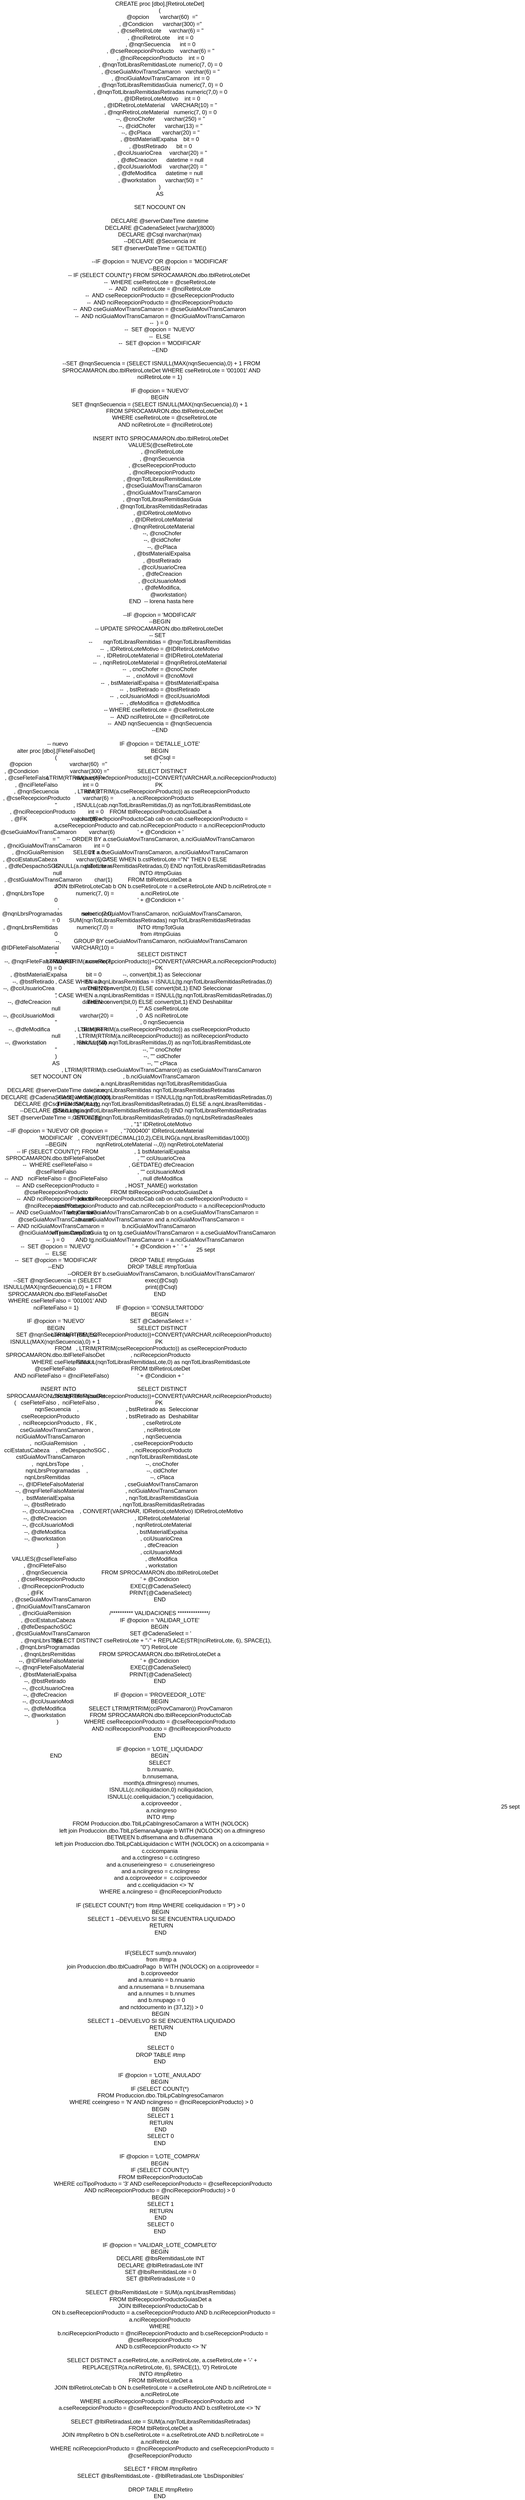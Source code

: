 <mxfile version="21.8.2" type="github">
  <diagram name="Página-1" id="_WKy5hyCKDBeSHOf2f6W">
    <mxGraphModel dx="1806" dy="4023" grid="1" gridSize="10" guides="1" tooltips="1" connect="1" arrows="1" fold="1" page="1" pageScale="1" pageWidth="827" pageHeight="1169" math="0" shadow="0">
      <root>
        <mxCell id="0" />
        <mxCell id="1" parent="0" />
        <mxCell id="5z_EyvK3sEdfh1NYNkOx-1" value="&lt;div&gt;-- nuevo&lt;/div&gt;&lt;div&gt;alter proc [dbo].[FleteFalsoDet]&amp;nbsp;&amp;nbsp;&lt;/div&gt;&lt;div&gt;(&amp;nbsp;&amp;nbsp;&lt;/div&gt;&lt;div&gt;&amp;nbsp; &amp;nbsp;@opcion&lt;span style=&quot;white-space: pre;&quot;&gt;&amp;nbsp;&amp;nbsp;&amp;nbsp;&amp;nbsp;&lt;/span&gt;&lt;span style=&quot;white-space: pre;&quot;&gt;&amp;nbsp;&amp;nbsp;&amp;nbsp;&amp;nbsp;&lt;/span&gt;&lt;span style=&quot;white-space: pre;&quot;&gt;&amp;nbsp;&amp;nbsp;&amp;nbsp;&amp;nbsp;&lt;/span&gt;&lt;span style=&quot;white-space: pre;&quot;&gt;&amp;nbsp;&amp;nbsp;&amp;nbsp;&amp;nbsp;&lt;/span&gt;&lt;span style=&quot;white-space: pre;&quot;&gt;&amp;nbsp;&amp;nbsp;&amp;nbsp;&amp;nbsp;&lt;/span&gt;&lt;span style=&quot;white-space: pre;&quot;&gt;&amp;nbsp;&amp;nbsp;&amp;nbsp;&amp;nbsp;&lt;/span&gt;varchar(60)&amp;nbsp; =&#39;&#39;&amp;nbsp;&amp;nbsp;&lt;/div&gt;&lt;div&gt;&amp;nbsp;, @Condicion&lt;span style=&quot;&quot;&gt;&lt;span style=&quot;white-space: pre;&quot;&gt;&amp;nbsp;&amp;nbsp;&amp;nbsp;&amp;nbsp;&lt;/span&gt;&lt;span style=&quot;white-space: pre;&quot;&gt;&amp;nbsp;&amp;nbsp;&amp;nbsp;&amp;nbsp;&lt;/span&gt;&lt;span style=&quot;white-space: pre;&quot;&gt;&amp;nbsp;&amp;nbsp;&amp;nbsp;&amp;nbsp;&lt;/span&gt;&lt;span style=&quot;white-space: pre;&quot;&gt;&amp;nbsp;&amp;nbsp;&amp;nbsp;&amp;nbsp;&lt;/span&gt;&lt;span style=&quot;white-space: pre;&quot;&gt;&amp;nbsp;&amp;nbsp;&amp;nbsp;&amp;nbsp;&lt;/span&gt;&lt;/span&gt;varchar(300) =&#39;&#39;&amp;nbsp;&amp;nbsp;&lt;/div&gt;&lt;div&gt;&amp;nbsp;, @cseFleteFalso&lt;span style=&quot;&quot;&gt;&lt;span style=&quot;white-space: pre;&quot;&gt;&amp;nbsp;&amp;nbsp;&amp;nbsp;&amp;nbsp;&lt;/span&gt;&lt;span style=&quot;white-space: pre;&quot;&gt;&amp;nbsp;&amp;nbsp;&amp;nbsp;&amp;nbsp;&lt;/span&gt;&lt;span style=&quot;white-space: pre;&quot;&gt;&amp;nbsp;&amp;nbsp;&amp;nbsp;&amp;nbsp;&lt;/span&gt;&lt;span style=&quot;white-space: pre;&quot;&gt;&amp;nbsp;&amp;nbsp;&amp;nbsp;&amp;nbsp;&lt;/span&gt;&lt;/span&gt;varchar(6) = &#39;&#39;&amp;nbsp;&amp;nbsp;&lt;/div&gt;&lt;div&gt;&amp;nbsp;, @nciFleteFalso&lt;span style=&quot;&quot;&gt;&lt;span style=&quot;white-space: pre;&quot;&gt;&amp;nbsp;&amp;nbsp;&amp;nbsp;&amp;nbsp;&lt;/span&gt;&lt;span style=&quot;white-space: pre;&quot;&gt;&amp;nbsp;&amp;nbsp;&amp;nbsp;&amp;nbsp;&lt;/span&gt;&lt;span style=&quot;white-space: pre;&quot;&gt;&amp;nbsp;&amp;nbsp;&amp;nbsp;&amp;nbsp;&lt;/span&gt;&lt;span style=&quot;white-space: pre;&quot;&gt;&amp;nbsp;&amp;nbsp;&amp;nbsp;&amp;nbsp;&lt;/span&gt;&lt;/span&gt;int = 0&amp;nbsp;&amp;nbsp;&lt;/div&gt;&lt;div&gt;&amp;nbsp;, @nqnSecuencia&lt;span style=&quot;&quot;&gt;&lt;span style=&quot;white-space: pre;&quot;&gt;&amp;nbsp;&amp;nbsp;&amp;nbsp;&amp;nbsp;&lt;/span&gt;&lt;span style=&quot;white-space: pre;&quot;&gt;&amp;nbsp;&amp;nbsp;&amp;nbsp;&amp;nbsp;&lt;/span&gt;&lt;span style=&quot;white-space: pre;&quot;&gt;&amp;nbsp;&amp;nbsp;&amp;nbsp;&amp;nbsp;&lt;/span&gt;&lt;span style=&quot;white-space: pre;&quot;&gt;&amp;nbsp;&amp;nbsp;&amp;nbsp;&amp;nbsp;&lt;/span&gt;&lt;/span&gt;int = 0&amp;nbsp;&amp;nbsp;&lt;/div&gt;&lt;div&gt;&amp;nbsp;, @cseRecepcionProducto&lt;span style=&quot;&quot;&gt;&lt;span style=&quot;white-space: pre;&quot;&gt;&amp;nbsp;&amp;nbsp;&amp;nbsp;&amp;nbsp;&lt;/span&gt;&lt;span style=&quot;white-space: pre;&quot;&gt;&amp;nbsp;&amp;nbsp;&amp;nbsp;&amp;nbsp;&lt;/span&gt;&lt;/span&gt;varchar(6) = &#39;&#39;&amp;nbsp;&amp;nbsp;&lt;/div&gt;&lt;div&gt;&amp;nbsp;, @nciRecepcionProducto&lt;span style=&quot;&quot;&gt;&lt;span style=&quot;white-space: pre;&quot;&gt;&amp;nbsp;&amp;nbsp;&amp;nbsp;&amp;nbsp;&lt;/span&gt;&lt;span style=&quot;white-space: pre;&quot;&gt;&amp;nbsp;&amp;nbsp;&amp;nbsp;&amp;nbsp;&lt;/span&gt;&lt;/span&gt;int = 0&amp;nbsp;&amp;nbsp;&lt;/div&gt;&lt;div&gt;&amp;nbsp;, @FK&lt;span style=&quot;&quot;&gt;&lt;span style=&quot;white-space: pre;&quot;&gt;&amp;nbsp;&amp;nbsp;&amp;nbsp;&amp;nbsp;&lt;/span&gt;&lt;span style=&quot;white-space: pre;&quot;&gt;&amp;nbsp;&amp;nbsp;&amp;nbsp;&amp;nbsp;&lt;/span&gt;&lt;span style=&quot;white-space: pre;&quot;&gt;&amp;nbsp;&amp;nbsp;&amp;nbsp;&amp;nbsp;&lt;/span&gt;&lt;span style=&quot;white-space: pre;&quot;&gt;&amp;nbsp;&amp;nbsp;&amp;nbsp;&amp;nbsp;&lt;/span&gt;&lt;span style=&quot;white-space: pre;&quot;&gt;&amp;nbsp;&amp;nbsp;&amp;nbsp;&amp;nbsp;&lt;/span&gt;&lt;span style=&quot;white-space: pre;&quot;&gt;&amp;nbsp;&amp;nbsp;&amp;nbsp;&amp;nbsp;&lt;/span&gt;&lt;span style=&quot;white-space: pre;&quot;&gt;&amp;nbsp;&amp;nbsp;&amp;nbsp;&amp;nbsp;&lt;/span&gt;&lt;/span&gt;varchar(8) = &#39;&#39;&lt;/div&gt;&lt;div&gt;&amp;nbsp;, @cseGuiaMoviTransCamaron&lt;span style=&quot;&quot;&gt;&lt;span style=&quot;white-space: pre;&quot;&gt;&amp;nbsp;&amp;nbsp;&amp;nbsp;&amp;nbsp;&lt;/span&gt;&lt;span style=&quot;white-space: pre;&quot;&gt;&amp;nbsp;&amp;nbsp;&amp;nbsp;&amp;nbsp;&lt;/span&gt;&lt;/span&gt;varchar(6) = &#39;&#39;&amp;nbsp;&amp;nbsp;&lt;/div&gt;&lt;div&gt;&amp;nbsp;, @nciGuiaMoviTransCamaron&lt;span style=&quot;&quot;&gt;&lt;span style=&quot;white-space: pre;&quot;&gt;&amp;nbsp;&amp;nbsp;&amp;nbsp;&amp;nbsp;&lt;/span&gt;&lt;span style=&quot;white-space: pre;&quot;&gt;&amp;nbsp;&amp;nbsp;&amp;nbsp;&amp;nbsp;&lt;/span&gt;&lt;/span&gt;int = 0&amp;nbsp;&amp;nbsp;&lt;/div&gt;&lt;div&gt;&amp;nbsp;, @nciGuiaRemision&lt;span style=&quot;&quot;&gt;&lt;span style=&quot;white-space: pre;&quot;&gt;&amp;nbsp;&amp;nbsp;&amp;nbsp;&amp;nbsp;&lt;/span&gt;&lt;span style=&quot;white-space: pre;&quot;&gt;&amp;nbsp;&amp;nbsp;&amp;nbsp;&amp;nbsp;&lt;/span&gt;&lt;span style=&quot;white-space: pre;&quot;&gt;&amp;nbsp;&amp;nbsp;&amp;nbsp;&amp;nbsp;&lt;/span&gt;&lt;span style=&quot;white-space: pre;&quot;&gt;&amp;nbsp;&amp;nbsp;&amp;nbsp;&amp;nbsp;&lt;/span&gt;&lt;/span&gt;int = 0&lt;/div&gt;&lt;div&gt;&amp;nbsp;, @cciEstatusCabeza&lt;span style=&quot;&quot;&gt;&lt;span style=&quot;white-space: pre;&quot;&gt;&amp;nbsp;&amp;nbsp;&amp;nbsp;&amp;nbsp;&lt;/span&gt;&lt;span style=&quot;white-space: pre;&quot;&gt;&amp;nbsp;&amp;nbsp;&amp;nbsp;&amp;nbsp;&lt;/span&gt;&lt;span style=&quot;white-space: pre;&quot;&gt;&amp;nbsp;&amp;nbsp;&amp;nbsp;&amp;nbsp;&lt;/span&gt;&lt;/span&gt;varchar(6) = &#39;&#39;&amp;nbsp;&amp;nbsp;&lt;/div&gt;&lt;div&gt;&amp;nbsp;, @dfeDespachoSGC&lt;span style=&quot;&quot;&gt;&lt;span style=&quot;white-space: pre;&quot;&gt;&amp;nbsp;&amp;nbsp;&amp;nbsp;&amp;nbsp;&lt;/span&gt;&lt;span style=&quot;white-space: pre;&quot;&gt;&amp;nbsp;&amp;nbsp;&amp;nbsp;&amp;nbsp;&lt;/span&gt;&lt;span style=&quot;white-space: pre;&quot;&gt;&amp;nbsp;&amp;nbsp;&amp;nbsp;&amp;nbsp;&lt;/span&gt;&lt;span style=&quot;white-space: pre;&quot;&gt;&amp;nbsp;&amp;nbsp;&amp;nbsp;&amp;nbsp;&lt;/span&gt;&lt;/span&gt;datetime = null&lt;/div&gt;&lt;div&gt;&amp;nbsp;, @cstGuiaMoviTransCamaron&lt;span style=&quot;&quot;&gt;&lt;span style=&quot;white-space: pre;&quot;&gt;&amp;nbsp;&amp;nbsp;&amp;nbsp;&amp;nbsp;&lt;/span&gt;&lt;span style=&quot;white-space: pre;&quot;&gt;&amp;nbsp;&amp;nbsp;&amp;nbsp;&amp;nbsp;&lt;/span&gt;&lt;/span&gt;char(1) = &#39;&#39;&lt;/div&gt;&lt;div&gt;&amp;nbsp;, @nqnLbrsTope&lt;span style=&quot;&quot;&gt;&lt;span style=&quot;white-space: pre;&quot;&gt;&amp;nbsp;&amp;nbsp;&amp;nbsp;&amp;nbsp;&lt;/span&gt;&lt;span style=&quot;white-space: pre;&quot;&gt;&amp;nbsp;&amp;nbsp;&amp;nbsp;&amp;nbsp;&lt;/span&gt;&lt;span style=&quot;white-space: pre;&quot;&gt;&amp;nbsp;&amp;nbsp;&amp;nbsp;&amp;nbsp;&lt;/span&gt;&lt;span style=&quot;white-space: pre;&quot;&gt;&amp;nbsp;&amp;nbsp;&amp;nbsp;&amp;nbsp;&lt;/span&gt;&lt;span style=&quot;white-space: pre;&quot;&gt;&amp;nbsp;&amp;nbsp;&amp;nbsp;&amp;nbsp;&lt;/span&gt;&lt;/span&gt;numeric(7, 0) = 0&amp;nbsp;&amp;nbsp;&lt;/div&gt;&lt;div&gt;&amp;nbsp;, @nqnLbrsProgramadas&lt;span style=&quot;&quot;&gt;&lt;span style=&quot;white-space: pre;&quot;&gt;&amp;nbsp;&amp;nbsp;&amp;nbsp;&amp;nbsp;&lt;/span&gt;&lt;span style=&quot;white-space: pre;&quot;&gt;&amp;nbsp;&amp;nbsp;&amp;nbsp;&amp;nbsp;&lt;/span&gt;&lt;span style=&quot;white-space: pre;&quot;&gt;&amp;nbsp;&amp;nbsp;&amp;nbsp;&amp;nbsp;&lt;/span&gt;&lt;/span&gt;numeric(7,0) = 0&amp;nbsp;&amp;nbsp;&lt;/div&gt;&lt;div&gt;&amp;nbsp;, @nqnLbrsRemitidas&lt;span style=&quot;&quot;&gt;&lt;span style=&quot;white-space: pre;&quot;&gt;&amp;nbsp;&amp;nbsp;&amp;nbsp;&amp;nbsp;&lt;/span&gt;&lt;span style=&quot;white-space: pre;&quot;&gt;&amp;nbsp;&amp;nbsp;&amp;nbsp;&amp;nbsp;&lt;/span&gt;&lt;span style=&quot;white-space: pre;&quot;&gt;&amp;nbsp;&amp;nbsp;&amp;nbsp;&amp;nbsp;&lt;/span&gt;&lt;/span&gt;numeric(7,0) = 0&amp;nbsp;&amp;nbsp;&lt;/div&gt;&lt;div&gt;&amp;nbsp;--, @IDFleteFalsoMaterial&lt;span style=&quot;&quot;&gt;&lt;span style=&quot;white-space: pre;&quot;&gt;&amp;nbsp;&amp;nbsp;&amp;nbsp;&amp;nbsp;&lt;/span&gt;&lt;span style=&quot;white-space: pre;&quot;&gt;&amp;nbsp;&amp;nbsp;&amp;nbsp;&amp;nbsp;&lt;/span&gt;&lt;/span&gt;VARCHAR(10) = &#39;&#39;&amp;nbsp;&amp;nbsp;&lt;/div&gt;&lt;div&gt;&amp;nbsp;--, @nqnFleteFalsoMaterial&lt;span style=&quot;&quot;&gt;&lt;span style=&quot;white-space: pre;&quot;&gt;&amp;nbsp;&amp;nbsp;&amp;nbsp;&amp;nbsp;&lt;/span&gt;&lt;span style=&quot;white-space: pre;&quot;&gt;&amp;nbsp;&amp;nbsp;&amp;nbsp;&amp;nbsp;&lt;/span&gt;&lt;/span&gt;numeric(7, 0) = 0&amp;nbsp; &amp;nbsp;&amp;nbsp;&lt;/div&gt;&lt;div&gt;&amp;nbsp;, @bstMaterialExpalsa&lt;span style=&quot;&quot;&gt;&lt;span style=&quot;white-space: pre;&quot;&gt;&amp;nbsp;&amp;nbsp;&amp;nbsp;&amp;nbsp;&lt;/span&gt;&lt;span style=&quot;white-space: pre;&quot;&gt;&amp;nbsp;&amp;nbsp;&amp;nbsp;&amp;nbsp;&lt;/span&gt;&lt;span style=&quot;white-space: pre;&quot;&gt;&amp;nbsp;&amp;nbsp;&amp;nbsp;&amp;nbsp;&lt;/span&gt;&lt;/span&gt;bit = 0&amp;nbsp; &amp;nbsp;&lt;/div&gt;&lt;div&gt;&amp;nbsp;--, @bstRetirado&lt;span style=&quot;&quot;&gt;&lt;span style=&quot;white-space: pre;&quot;&gt;&amp;nbsp;&amp;nbsp;&amp;nbsp;&amp;nbsp;&lt;/span&gt;&lt;span style=&quot;white-space: pre;&quot;&gt;&amp;nbsp;&amp;nbsp;&amp;nbsp;&amp;nbsp;&lt;/span&gt;&lt;span style=&quot;white-space: pre;&quot;&gt;&amp;nbsp;&amp;nbsp;&amp;nbsp;&amp;nbsp;&lt;/span&gt;&lt;span style=&quot;white-space: pre;&quot;&gt;&amp;nbsp;&amp;nbsp;&amp;nbsp;&amp;nbsp;&lt;/span&gt;&lt;span style=&quot;white-space: pre;&quot;&gt;&amp;nbsp;&amp;nbsp;&amp;nbsp;&amp;nbsp;&lt;/span&gt;&lt;/span&gt;bit = 0&amp;nbsp;&amp;nbsp;&lt;/div&gt;&lt;div&gt;&amp;nbsp;--, @cciUsuarioCrea&lt;span style=&quot;&quot;&gt;&lt;span style=&quot;white-space: pre;&quot;&gt;&amp;nbsp;&amp;nbsp;&amp;nbsp;&amp;nbsp;&lt;/span&gt;&lt;span style=&quot;white-space: pre;&quot;&gt;&amp;nbsp;&amp;nbsp;&amp;nbsp;&amp;nbsp;&lt;/span&gt;&lt;span style=&quot;white-space: pre;&quot;&gt;&amp;nbsp;&amp;nbsp;&amp;nbsp;&amp;nbsp;&lt;/span&gt;&lt;span style=&quot;white-space: pre;&quot;&gt;&amp;nbsp;&amp;nbsp;&amp;nbsp;&amp;nbsp;&lt;/span&gt;&lt;/span&gt;varchar(20) = &#39;&#39;&amp;nbsp;&amp;nbsp;&lt;/div&gt;&lt;div&gt;&amp;nbsp;--, @dfeCreacion&lt;span style=&quot;&quot;&gt;&lt;span style=&quot;white-space: pre;&quot;&gt;&amp;nbsp;&amp;nbsp;&amp;nbsp;&amp;nbsp;&lt;/span&gt;&lt;span style=&quot;white-space: pre;&quot;&gt;&amp;nbsp;&amp;nbsp;&amp;nbsp;&amp;nbsp;&lt;/span&gt;&lt;span style=&quot;white-space: pre;&quot;&gt;&amp;nbsp;&amp;nbsp;&amp;nbsp;&amp;nbsp;&lt;/span&gt;&lt;span style=&quot;white-space: pre;&quot;&gt;&amp;nbsp;&amp;nbsp;&amp;nbsp;&amp;nbsp;&lt;/span&gt;&lt;span style=&quot;white-space: pre;&quot;&gt;&amp;nbsp;&amp;nbsp;&amp;nbsp;&amp;nbsp;&lt;/span&gt;&lt;/span&gt;datetime = null&amp;nbsp;&amp;nbsp;&lt;/div&gt;&lt;div&gt;&amp;nbsp;--, @cciUsuarioModi&lt;span style=&quot;&quot;&gt;&lt;span style=&quot;white-space: pre;&quot;&gt;&amp;nbsp;&amp;nbsp;&amp;nbsp;&amp;nbsp;&lt;/span&gt;&lt;span style=&quot;white-space: pre;&quot;&gt;&amp;nbsp;&amp;nbsp;&amp;nbsp;&amp;nbsp;&lt;/span&gt;&lt;span style=&quot;white-space: pre;&quot;&gt;&amp;nbsp;&amp;nbsp;&amp;nbsp;&amp;nbsp;&lt;/span&gt;&lt;span style=&quot;white-space: pre;&quot;&gt;&amp;nbsp;&amp;nbsp;&amp;nbsp;&amp;nbsp;&lt;/span&gt;&lt;/span&gt;varchar(20) = &#39;&#39;&amp;nbsp;&amp;nbsp;&lt;/div&gt;&lt;div&gt;&amp;nbsp;--, @dfeModifica&lt;span style=&quot;&quot;&gt;&lt;span style=&quot;white-space: pre;&quot;&gt;&amp;nbsp;&amp;nbsp;&amp;nbsp;&amp;nbsp;&lt;/span&gt;&lt;span style=&quot;white-space: pre;&quot;&gt;&amp;nbsp;&amp;nbsp;&amp;nbsp;&amp;nbsp;&lt;/span&gt;&lt;span style=&quot;white-space: pre;&quot;&gt;&amp;nbsp;&amp;nbsp;&amp;nbsp;&amp;nbsp;&lt;/span&gt;&lt;span style=&quot;white-space: pre;&quot;&gt;&amp;nbsp;&amp;nbsp;&amp;nbsp;&amp;nbsp;&lt;/span&gt;&lt;span style=&quot;white-space: pre;&quot;&gt;&amp;nbsp;&amp;nbsp;&amp;nbsp;&amp;nbsp;&lt;/span&gt;&lt;/span&gt;datetime = null&amp;nbsp;&amp;nbsp;&lt;/div&gt;&lt;div&gt;&amp;nbsp;--, @workstation&lt;span style=&quot;&quot;&gt;&lt;span style=&quot;white-space: pre;&quot;&gt;&amp;nbsp;&amp;nbsp;&amp;nbsp;&amp;nbsp;&lt;/span&gt;&lt;span style=&quot;white-space: pre;&quot;&gt;&amp;nbsp;&amp;nbsp;&amp;nbsp;&amp;nbsp;&lt;/span&gt;&lt;span style=&quot;white-space: pre;&quot;&gt;&amp;nbsp;&amp;nbsp;&amp;nbsp;&amp;nbsp;&lt;/span&gt;&lt;span style=&quot;white-space: pre;&quot;&gt;&amp;nbsp;&amp;nbsp;&amp;nbsp;&amp;nbsp;&lt;/span&gt;&lt;span style=&quot;white-space: pre;&quot;&gt;&amp;nbsp;&amp;nbsp;&amp;nbsp;&amp;nbsp;&lt;/span&gt;&lt;/span&gt;varchar(50) = &#39;&#39;&amp;nbsp;&amp;nbsp;&lt;/div&gt;&lt;div&gt;)&amp;nbsp;&amp;nbsp;&lt;/div&gt;&lt;div&gt;AS&amp;nbsp;&amp;nbsp;&lt;/div&gt;&lt;div&gt;&amp;nbsp;&amp;nbsp;&lt;/div&gt;&lt;div&gt;SET NOCOUNT ON&amp;nbsp;&amp;nbsp;&lt;/div&gt;&lt;div&gt;&amp;nbsp; &amp;nbsp;&lt;/div&gt;&lt;div&gt;DECLARE @serverDateTime datetime&amp;nbsp;&amp;nbsp;&lt;/div&gt;&lt;div&gt;DECLARE @CadenaSelect [varchar](8000)&amp;nbsp;&amp;nbsp;&lt;/div&gt;&lt;div&gt;DECLARE @Csql nvarchar(max)&amp;nbsp;&amp;nbsp;&lt;/div&gt;&lt;div&gt;--DECLARE @Secuencia int&amp;nbsp;&amp;nbsp;&lt;/div&gt;&lt;div&gt;SET @serverDateTime = GETDATE()&amp;nbsp; &amp;nbsp;&lt;/div&gt;&lt;div&gt;&amp;nbsp;&amp;nbsp;&lt;/div&gt;&lt;div&gt;--IF @opcion = &#39;NUEVO&#39; OR @opcion = &#39;MODIFICAR&#39;&amp;nbsp;&amp;nbsp;&lt;/div&gt;&lt;div&gt;--BEGIN&amp;nbsp;&amp;nbsp;&lt;/div&gt;&lt;div&gt;-- IF (SELECT COUNT(*) FROM SPROCAMARON.dbo.tblFleteFalsoDet&amp;nbsp; &amp;nbsp;&lt;/div&gt;&lt;div&gt;--&amp;nbsp; WHERE cseFleteFalso = @cseFleteFalso&amp;nbsp;&amp;nbsp;&lt;/div&gt;&lt;div&gt;--&amp;nbsp; AND&amp;nbsp; &amp;nbsp;nciFleteFalso = @nciFleteFalso&amp;nbsp;&amp;nbsp;&lt;/div&gt;&lt;div&gt;--&amp;nbsp; AND cseRecepcionProducto = @cseRecepcionProducto&amp;nbsp;&amp;nbsp;&lt;/div&gt;&lt;div&gt;--&amp;nbsp; AND nciRecepcionProducto = @nciRecepcionProducto&amp;nbsp;&amp;nbsp;&lt;/div&gt;&lt;div&gt;--&amp;nbsp; AND cseGuiaMoviTransCamaron = @cseGuiaMoviTransCamaron&amp;nbsp;&amp;nbsp;&lt;/div&gt;&lt;div&gt;--&amp;nbsp; AND nciGuiaMoviTransCamaron = @nciGuiaMoviTransCamaron&amp;nbsp;&amp;nbsp;&lt;/div&gt;&lt;div&gt;--&amp;nbsp; ) = 0&amp;nbsp; &amp;nbsp;&lt;/div&gt;&lt;div&gt;--&amp;nbsp; SET @opcion = &#39;NUEVO&#39;&amp;nbsp;&amp;nbsp;&lt;/div&gt;&lt;div&gt;--&amp;nbsp; ELSE&amp;nbsp;&amp;nbsp;&lt;/div&gt;&lt;div&gt;--&amp;nbsp; SET @opcion = &#39;MODIFICAR&#39;&amp;nbsp;&amp;nbsp;&lt;/div&gt;&lt;div&gt;--END&amp;nbsp;&amp;nbsp;&lt;/div&gt;&lt;div&gt;&amp;nbsp;&amp;nbsp;&lt;/div&gt;&lt;div&gt;--SET @nqnSecuencia = (SELECT ISNULL(MAX(nqnSecuencia),0) + 1 FROM SPROCAMARON.dbo.tblFleteFalsoDet WHERE cseFleteFalso = &#39;001001&#39; AND nciFleteFalso = 1)&amp;nbsp;&amp;nbsp;&lt;/div&gt;&lt;div&gt;&amp;nbsp;&amp;nbsp;&lt;/div&gt;&lt;div&gt;IF @opcion = &#39;NUEVO&#39;&amp;nbsp;&amp;nbsp;&lt;/div&gt;&lt;div&gt;BEGIN&amp;nbsp;&amp;nbsp;&lt;/div&gt;&lt;div&gt;&amp;nbsp;SET @nqnSecuencia = (SELECT ISNULL(MAX(nqnSecuencia),0) + 1&amp;nbsp; &amp;nbsp;&lt;/div&gt;&lt;div&gt;&amp;nbsp; &amp;nbsp; &amp;nbsp; &amp;nbsp;FROM SPROCAMARON.dbo.tblFleteFalsoDet&amp;nbsp; &amp;nbsp;&lt;/div&gt;&lt;div&gt;&amp;nbsp; &amp;nbsp; &amp;nbsp; &amp;nbsp;WHERE cseFleteFalso = @cseFleteFalso&amp;nbsp; &amp;nbsp;&lt;/div&gt;&lt;div&gt;&amp;nbsp; &amp;nbsp; &amp;nbsp; &amp;nbsp;AND nciFleteFalso = @nciFleteFalso)&amp;nbsp;&amp;nbsp;&lt;/div&gt;&lt;div&gt;&amp;nbsp;&amp;nbsp;&lt;/div&gt;&lt;div&gt;&amp;nbsp;INSERT INTO SPROCAMARON.dbo.tblFleteFalsoDet&amp;nbsp;&amp;nbsp;&lt;/div&gt;&lt;div&gt;(&amp;nbsp; &amp;nbsp;cseFleteFalso ,&amp;nbsp; nciFleteFalso ,&amp;nbsp; nqnSecuencia&lt;span style=&quot;&quot;&gt;&lt;span style=&quot;white-space: pre;&quot;&gt;&amp;nbsp;&amp;nbsp;&amp;nbsp;&amp;nbsp;&lt;/span&gt;&lt;/span&gt;,&amp;nbsp; cseRecepcionProducto&lt;span style=&quot;&quot;&gt;&lt;span style=&quot;white-space: pre;&quot;&gt;&amp;nbsp;&amp;nbsp;&amp;nbsp;&amp;nbsp;&lt;/span&gt;&lt;span style=&quot;white-space: pre;&quot;&gt;&amp;nbsp;&amp;nbsp;&amp;nbsp;&amp;nbsp;&lt;/span&gt;&lt;/span&gt;&amp;nbsp;&lt;/div&gt;&lt;div&gt;&amp;nbsp;,&amp;nbsp; nciRecepcionProducto ,&amp;nbsp; FK ,&amp;nbsp; cseGuiaMoviTransCamaron ,&amp;nbsp; nciGuiaMoviTransCamaron&lt;span style=&quot;&quot;&gt;&lt;span style=&quot;white-space: pre;&quot;&gt;&amp;nbsp;&amp;nbsp;&amp;nbsp;&amp;nbsp;&lt;/span&gt;&lt;span style=&quot;white-space: pre;&quot;&gt;&amp;nbsp;&amp;nbsp;&amp;nbsp;&amp;nbsp;&lt;/span&gt;&lt;/span&gt;&amp;nbsp;&lt;/div&gt;&lt;div&gt;&amp;nbsp;,&amp;nbsp; nciGuiaRemision&lt;span style=&quot;&quot;&gt;&lt;span style=&quot;white-space: pre;&quot;&gt;&amp;nbsp;&amp;nbsp;&amp;nbsp;&amp;nbsp;&lt;/span&gt;&lt;/span&gt;,&amp;nbsp; cciEstatusCabeza&lt;span style=&quot;&quot;&gt;&lt;span style=&quot;white-space: pre;&quot;&gt;&amp;nbsp;&amp;nbsp;&amp;nbsp;&amp;nbsp;&lt;/span&gt;&lt;/span&gt;,&amp;nbsp; dfeDespachoSGC ,&amp;nbsp; cstGuiaMoviTransCamaron&lt;span style=&quot;&quot;&gt;&lt;span style=&quot;white-space: pre;&quot;&gt;&amp;nbsp;&amp;nbsp;&amp;nbsp;&amp;nbsp;&lt;/span&gt;&lt;span style=&quot;white-space: pre;&quot;&gt;&amp;nbsp;&amp;nbsp;&amp;nbsp;&amp;nbsp;&lt;/span&gt;&lt;/span&gt;&amp;nbsp;&lt;/div&gt;&lt;div&gt;&amp;nbsp;,&amp;nbsp; nqnLbrsTope&lt;span style=&quot;&quot;&gt;&lt;span style=&quot;white-space: pre;&quot;&gt;&amp;nbsp;&amp;nbsp;&amp;nbsp;&amp;nbsp;&lt;/span&gt;&lt;/span&gt;&amp;nbsp; &amp;nbsp; ,&amp;nbsp; nqnLbrsProgramadas&lt;span style=&quot;&quot;&gt;&lt;span style=&quot;white-space: pre;&quot;&gt;&amp;nbsp;&amp;nbsp;&amp;nbsp;&amp;nbsp;&lt;/span&gt;&lt;/span&gt;,&amp;nbsp; nqnLbrsRemitidas&lt;span style=&quot;&quot;&gt;&lt;span style=&quot;white-space: pre;&quot;&gt;&amp;nbsp;&amp;nbsp;&amp;nbsp;&amp;nbsp;&lt;/span&gt;&lt;span style=&quot;white-space: pre;&quot;&gt;&amp;nbsp;&amp;nbsp;&amp;nbsp;&amp;nbsp;&lt;/span&gt;&lt;span style=&quot;white-space: pre;&quot;&gt;&amp;nbsp;&amp;nbsp;&amp;nbsp;&amp;nbsp;&lt;/span&gt;&lt;/span&gt;&amp;nbsp;&lt;/div&gt;&lt;div&gt;&amp;nbsp;--, @IDFleteFalsoMaterial&lt;span style=&quot;&quot;&gt;&lt;span style=&quot;white-space: pre;&quot;&gt;&amp;nbsp;&amp;nbsp;&amp;nbsp;&amp;nbsp;&lt;/span&gt;&lt;span style=&quot;white-space: pre;&quot;&gt;&amp;nbsp;&amp;nbsp;&amp;nbsp;&amp;nbsp;&lt;/span&gt;&lt;/span&gt;&amp;nbsp;&lt;/div&gt;&lt;div&gt;&amp;nbsp;--, @nqnFleteFalsoMaterial&lt;span style=&quot;&quot;&gt;&lt;span style=&quot;white-space: pre;&quot;&gt;&amp;nbsp;&amp;nbsp;&amp;nbsp;&amp;nbsp;&lt;/span&gt;&lt;span style=&quot;white-space: pre;&quot;&gt;&amp;nbsp;&amp;nbsp;&amp;nbsp;&amp;nbsp;&lt;/span&gt;&lt;/span&gt;&amp;nbsp; &amp;nbsp;&lt;/div&gt;&lt;div&gt;&amp;nbsp;,&amp;nbsp; bstMaterialExpalsa&lt;span style=&quot;&quot;&gt;&lt;span style=&quot;white-space: pre;&quot;&gt;&amp;nbsp;&amp;nbsp;&amp;nbsp;&amp;nbsp;&lt;/span&gt;&lt;span style=&quot;white-space: pre;&quot;&gt;&amp;nbsp;&amp;nbsp;&amp;nbsp;&amp;nbsp;&lt;/span&gt;&lt;span style=&quot;white-space: pre;&quot;&gt;&amp;nbsp;&amp;nbsp;&amp;nbsp;&amp;nbsp;&lt;/span&gt;&lt;/span&gt;&amp;nbsp;&lt;/div&gt;&lt;div&gt;&amp;nbsp;--, @bstRetirado&lt;span style=&quot;&quot;&gt;&lt;span style=&quot;white-space: pre;&quot;&gt;&amp;nbsp;&amp;nbsp;&amp;nbsp;&amp;nbsp;&lt;/span&gt;&lt;span style=&quot;white-space: pre;&quot;&gt;&amp;nbsp;&amp;nbsp;&amp;nbsp;&amp;nbsp;&lt;/span&gt;&lt;span style=&quot;white-space: pre;&quot;&gt;&amp;nbsp;&amp;nbsp;&amp;nbsp;&amp;nbsp;&lt;/span&gt;&lt;span style=&quot;white-space: pre;&quot;&gt;&amp;nbsp;&amp;nbsp;&amp;nbsp;&amp;nbsp;&lt;/span&gt;&lt;/span&gt;&amp;nbsp;&lt;/div&gt;&lt;div&gt;&amp;nbsp;--, @cciUsuarioCrea&lt;span style=&quot;&quot;&gt;&lt;span style=&quot;white-space: pre;&quot;&gt;&amp;nbsp;&amp;nbsp;&amp;nbsp;&amp;nbsp;&lt;/span&gt;&lt;span style=&quot;white-space: pre;&quot;&gt;&amp;nbsp;&amp;nbsp;&amp;nbsp;&amp;nbsp;&lt;/span&gt;&lt;span style=&quot;white-space: pre;&quot;&gt;&amp;nbsp;&amp;nbsp;&amp;nbsp;&amp;nbsp;&lt;/span&gt;&lt;/span&gt;&amp;nbsp;&lt;/div&gt;&lt;div&gt;&amp;nbsp;--, @dfeCreacion&lt;span style=&quot;&quot;&gt;&lt;span style=&quot;white-space: pre;&quot;&gt;&amp;nbsp;&amp;nbsp;&amp;nbsp;&amp;nbsp;&lt;/span&gt;&lt;span style=&quot;white-space: pre;&quot;&gt;&amp;nbsp;&amp;nbsp;&amp;nbsp;&amp;nbsp;&lt;/span&gt;&lt;span style=&quot;white-space: pre;&quot;&gt;&amp;nbsp;&amp;nbsp;&amp;nbsp;&amp;nbsp;&lt;/span&gt;&lt;span style=&quot;white-space: pre;&quot;&gt;&amp;nbsp;&amp;nbsp;&amp;nbsp;&amp;nbsp;&lt;/span&gt;&lt;/span&gt;&amp;nbsp;&lt;/div&gt;&lt;div&gt;&amp;nbsp;--, @cciUsuarioModi&lt;span style=&quot;&quot;&gt;&lt;span style=&quot;white-space: pre;&quot;&gt;&amp;nbsp;&amp;nbsp;&amp;nbsp;&amp;nbsp;&lt;/span&gt;&lt;span style=&quot;white-space: pre;&quot;&gt;&amp;nbsp;&amp;nbsp;&amp;nbsp;&amp;nbsp;&lt;/span&gt;&lt;span style=&quot;white-space: pre;&quot;&gt;&amp;nbsp;&amp;nbsp;&amp;nbsp;&amp;nbsp;&lt;/span&gt;&lt;/span&gt;&amp;nbsp;&lt;/div&gt;&lt;div&gt;&amp;nbsp;--, @dfeModifica&lt;span style=&quot;&quot;&gt;&lt;span style=&quot;white-space: pre;&quot;&gt;&amp;nbsp;&amp;nbsp;&amp;nbsp;&amp;nbsp;&lt;/span&gt;&lt;span style=&quot;white-space: pre;&quot;&gt;&amp;nbsp;&amp;nbsp;&amp;nbsp;&amp;nbsp;&lt;/span&gt;&lt;span style=&quot;white-space: pre;&quot;&gt;&amp;nbsp;&amp;nbsp;&amp;nbsp;&amp;nbsp;&lt;/span&gt;&lt;span style=&quot;white-space: pre;&quot;&gt;&amp;nbsp;&amp;nbsp;&amp;nbsp;&amp;nbsp;&lt;/span&gt;&lt;/span&gt;&amp;nbsp;&lt;/div&gt;&lt;div&gt;&amp;nbsp;--, @workstation&lt;span style=&quot;&quot;&gt;&lt;span style=&quot;white-space: pre;&quot;&gt;&amp;nbsp;&amp;nbsp;&amp;nbsp;&amp;nbsp;&lt;/span&gt;&lt;span style=&quot;white-space: pre;&quot;&gt;&amp;nbsp;&amp;nbsp;&amp;nbsp;&amp;nbsp;&lt;/span&gt;&lt;span style=&quot;white-space: pre;&quot;&gt;&amp;nbsp;&amp;nbsp;&amp;nbsp;&amp;nbsp;&lt;/span&gt;&lt;span style=&quot;white-space: pre;&quot;&gt;&amp;nbsp;&amp;nbsp;&amp;nbsp;&amp;nbsp;&lt;/span&gt;&lt;/span&gt;&amp;nbsp;&lt;/div&gt;&lt;div&gt;)&lt;/div&gt;&lt;div&gt;&lt;br&gt;&lt;/div&gt;&lt;div&gt;VALUES(@cseFleteFalso&lt;span style=&quot;&quot;&gt;&lt;span style=&quot;white-space: pre;&quot;&gt;&amp;nbsp;&amp;nbsp;&amp;nbsp;&amp;nbsp;&lt;/span&gt;&lt;span style=&quot;white-space: pre;&quot;&gt;&amp;nbsp;&amp;nbsp;&amp;nbsp;&amp;nbsp;&lt;/span&gt;&lt;span style=&quot;white-space: pre;&quot;&gt;&amp;nbsp;&amp;nbsp;&amp;nbsp;&amp;nbsp;&lt;/span&gt;&lt;span style=&quot;white-space: pre;&quot;&gt;&amp;nbsp;&amp;nbsp;&amp;nbsp;&amp;nbsp;&lt;/span&gt;&lt;/span&gt;&amp;nbsp;&lt;/div&gt;&lt;div&gt;&amp;nbsp;, @nciFleteFalso&lt;span style=&quot;&quot;&gt;&lt;span style=&quot;white-space: pre;&quot;&gt;&amp;nbsp;&amp;nbsp;&amp;nbsp;&amp;nbsp;&lt;/span&gt;&lt;span style=&quot;white-space: pre;&quot;&gt;&amp;nbsp;&amp;nbsp;&amp;nbsp;&amp;nbsp;&lt;/span&gt;&lt;span style=&quot;white-space: pre;&quot;&gt;&amp;nbsp;&amp;nbsp;&amp;nbsp;&amp;nbsp;&lt;/span&gt;&lt;span style=&quot;white-space: pre;&quot;&gt;&amp;nbsp;&amp;nbsp;&amp;nbsp;&amp;nbsp;&lt;/span&gt;&lt;/span&gt;&amp;nbsp;&lt;/div&gt;&lt;div&gt;&amp;nbsp;, @nqnSecuencia&lt;span style=&quot;&quot;&gt;&lt;span style=&quot;white-space: pre;&quot;&gt;&amp;nbsp;&amp;nbsp;&amp;nbsp;&amp;nbsp;&lt;/span&gt;&lt;span style=&quot;white-space: pre;&quot;&gt;&amp;nbsp;&amp;nbsp;&amp;nbsp;&amp;nbsp;&lt;/span&gt;&lt;span style=&quot;white-space: pre;&quot;&gt;&amp;nbsp;&amp;nbsp;&amp;nbsp;&amp;nbsp;&lt;/span&gt;&lt;span style=&quot;white-space: pre;&quot;&gt;&amp;nbsp;&amp;nbsp;&amp;nbsp;&amp;nbsp;&lt;/span&gt;&lt;/span&gt;&amp;nbsp;&lt;/div&gt;&lt;div&gt;&amp;nbsp;, @cseRecepcionProducto&lt;span style=&quot;&quot;&gt;&lt;span style=&quot;white-space: pre;&quot;&gt;&amp;nbsp;&amp;nbsp;&amp;nbsp;&amp;nbsp;&lt;/span&gt;&lt;span style=&quot;white-space: pre;&quot;&gt;&amp;nbsp;&amp;nbsp;&amp;nbsp;&amp;nbsp;&lt;/span&gt;&lt;/span&gt;&amp;nbsp;&lt;/div&gt;&lt;div&gt;&amp;nbsp;, @nciRecepcionProducto&lt;span style=&quot;&quot;&gt;&lt;span style=&quot;white-space: pre;&quot;&gt;&amp;nbsp;&amp;nbsp;&amp;nbsp;&amp;nbsp;&lt;/span&gt;&lt;span style=&quot;white-space: pre;&quot;&gt;&amp;nbsp;&amp;nbsp;&amp;nbsp;&amp;nbsp;&lt;/span&gt;&lt;/span&gt;&amp;nbsp;&lt;/div&gt;&lt;div&gt;&amp;nbsp;, @FK&lt;span style=&quot;&quot;&gt;&lt;span style=&quot;white-space: pre;&quot;&gt;&amp;nbsp;&amp;nbsp;&amp;nbsp;&amp;nbsp;&lt;/span&gt;&lt;span style=&quot;white-space: pre;&quot;&gt;&amp;nbsp;&amp;nbsp;&amp;nbsp;&amp;nbsp;&lt;/span&gt;&lt;span style=&quot;white-space: pre;&quot;&gt;&amp;nbsp;&amp;nbsp;&amp;nbsp;&amp;nbsp;&lt;/span&gt;&lt;span style=&quot;white-space: pre;&quot;&gt;&amp;nbsp;&amp;nbsp;&amp;nbsp;&amp;nbsp;&lt;/span&gt;&lt;span style=&quot;white-space: pre;&quot;&gt;&amp;nbsp;&amp;nbsp;&amp;nbsp;&amp;nbsp;&lt;/span&gt;&lt;span style=&quot;white-space: pre;&quot;&gt;&amp;nbsp;&amp;nbsp;&amp;nbsp;&amp;nbsp;&lt;/span&gt;&lt;span style=&quot;white-space: pre;&quot;&gt;&amp;nbsp;&amp;nbsp;&amp;nbsp;&amp;nbsp;&lt;/span&gt;&lt;/span&gt;&amp;nbsp;&lt;/div&gt;&lt;div&gt;&amp;nbsp;, @cseGuiaMoviTransCamaron&lt;span style=&quot;&quot;&gt;&lt;span style=&quot;white-space: pre;&quot;&gt;&amp;nbsp;&amp;nbsp;&amp;nbsp;&amp;nbsp;&lt;/span&gt;&lt;span style=&quot;white-space: pre;&quot;&gt;&amp;nbsp;&amp;nbsp;&amp;nbsp;&amp;nbsp;&lt;/span&gt;&lt;/span&gt;&amp;nbsp;&lt;/div&gt;&lt;div&gt;&amp;nbsp;, @nciGuiaMoviTransCamaron&lt;span style=&quot;&quot;&gt;&lt;span style=&quot;white-space: pre;&quot;&gt;&amp;nbsp;&amp;nbsp;&amp;nbsp;&amp;nbsp;&lt;/span&gt;&lt;span style=&quot;white-space: pre;&quot;&gt;&amp;nbsp;&amp;nbsp;&amp;nbsp;&amp;nbsp;&lt;/span&gt;&lt;/span&gt;&amp;nbsp;&lt;/div&gt;&lt;div&gt;&amp;nbsp;, @nciGuiaRemision&lt;span style=&quot;&quot;&gt;&lt;span style=&quot;white-space: pre;&quot;&gt;&amp;nbsp;&amp;nbsp;&amp;nbsp;&amp;nbsp;&lt;/span&gt;&lt;span style=&quot;white-space: pre;&quot;&gt;&amp;nbsp;&amp;nbsp;&amp;nbsp;&amp;nbsp;&lt;/span&gt;&lt;span style=&quot;white-space: pre;&quot;&gt;&amp;nbsp;&amp;nbsp;&amp;nbsp;&amp;nbsp;&lt;/span&gt;&lt;span style=&quot;white-space: pre;&quot;&gt;&amp;nbsp;&amp;nbsp;&amp;nbsp;&amp;nbsp;&lt;/span&gt;&lt;/span&gt;&amp;nbsp;&lt;/div&gt;&lt;div&gt;&amp;nbsp;, @cciEstatusCabeza&lt;span style=&quot;&quot;&gt;&lt;span style=&quot;white-space: pre;&quot;&gt;&amp;nbsp;&amp;nbsp;&amp;nbsp;&amp;nbsp;&lt;/span&gt;&lt;span style=&quot;white-space: pre;&quot;&gt;&amp;nbsp;&amp;nbsp;&amp;nbsp;&amp;nbsp;&lt;/span&gt;&lt;span style=&quot;white-space: pre;&quot;&gt;&amp;nbsp;&amp;nbsp;&amp;nbsp;&amp;nbsp;&lt;/span&gt;&lt;/span&gt;&amp;nbsp;&lt;/div&gt;&lt;div&gt;&amp;nbsp;, @dfeDespachoSGC&lt;span style=&quot;&quot;&gt;&lt;span style=&quot;white-space: pre;&quot;&gt;&amp;nbsp;&amp;nbsp;&amp;nbsp;&amp;nbsp;&lt;/span&gt;&lt;span style=&quot;white-space: pre;&quot;&gt;&amp;nbsp;&amp;nbsp;&amp;nbsp;&amp;nbsp;&lt;/span&gt;&lt;span style=&quot;white-space: pre;&quot;&gt;&amp;nbsp;&amp;nbsp;&amp;nbsp;&amp;nbsp;&lt;/span&gt;&lt;span style=&quot;white-space: pre;&quot;&gt;&amp;nbsp;&amp;nbsp;&amp;nbsp;&amp;nbsp;&lt;/span&gt;&lt;/span&gt;&amp;nbsp;&lt;/div&gt;&lt;div&gt;&amp;nbsp;, @cstGuiaMoviTransCamaron&lt;span style=&quot;&quot;&gt;&lt;span style=&quot;white-space: pre;&quot;&gt;&amp;nbsp;&amp;nbsp;&amp;nbsp;&amp;nbsp;&lt;/span&gt;&lt;span style=&quot;white-space: pre;&quot;&gt;&amp;nbsp;&amp;nbsp;&amp;nbsp;&amp;nbsp;&lt;/span&gt;&lt;/span&gt;&amp;nbsp;&lt;/div&gt;&lt;div&gt;&amp;nbsp;, @nqnLbrsTope&lt;span style=&quot;&quot;&gt;&lt;span style=&quot;white-space: pre;&quot;&gt;&amp;nbsp;&amp;nbsp;&amp;nbsp;&amp;nbsp;&lt;/span&gt;&lt;span style=&quot;white-space: pre;&quot;&gt;&amp;nbsp;&amp;nbsp;&amp;nbsp;&amp;nbsp;&lt;/span&gt;&lt;span style=&quot;white-space: pre;&quot;&gt;&amp;nbsp;&amp;nbsp;&amp;nbsp;&amp;nbsp;&lt;/span&gt;&lt;span style=&quot;white-space: pre;&quot;&gt;&amp;nbsp;&amp;nbsp;&amp;nbsp;&amp;nbsp;&lt;/span&gt;&lt;span style=&quot;white-space: pre;&quot;&gt;&amp;nbsp;&amp;nbsp;&amp;nbsp;&amp;nbsp;&lt;/span&gt;&lt;/span&gt;&amp;nbsp;&lt;/div&gt;&lt;div&gt;&amp;nbsp;, @nqnLbrsProgramadas&lt;span style=&quot;&quot;&gt;&lt;span style=&quot;white-space: pre;&quot;&gt;&amp;nbsp;&amp;nbsp;&amp;nbsp;&amp;nbsp;&lt;/span&gt;&lt;span style=&quot;white-space: pre;&quot;&gt;&amp;nbsp;&amp;nbsp;&amp;nbsp;&amp;nbsp;&lt;/span&gt;&lt;span style=&quot;white-space: pre;&quot;&gt;&amp;nbsp;&amp;nbsp;&amp;nbsp;&amp;nbsp;&lt;/span&gt;&lt;/span&gt;&amp;nbsp;&lt;/div&gt;&lt;div&gt;&amp;nbsp;, @nqnLbrsRemitidas&lt;span style=&quot;&quot;&gt;&lt;span style=&quot;white-space: pre;&quot;&gt;&amp;nbsp;&amp;nbsp;&amp;nbsp;&amp;nbsp;&lt;/span&gt;&lt;span style=&quot;white-space: pre;&quot;&gt;&amp;nbsp;&amp;nbsp;&amp;nbsp;&amp;nbsp;&lt;/span&gt;&lt;span style=&quot;white-space: pre;&quot;&gt;&amp;nbsp;&amp;nbsp;&amp;nbsp;&amp;nbsp;&lt;/span&gt;&lt;/span&gt;&amp;nbsp;&lt;/div&gt;&lt;div&gt;&amp;nbsp;--, @IDFleteFalsoMaterial&lt;span style=&quot;&quot;&gt;&lt;span style=&quot;white-space: pre;&quot;&gt;&amp;nbsp;&amp;nbsp;&amp;nbsp;&amp;nbsp;&lt;/span&gt;&lt;span style=&quot;white-space: pre;&quot;&gt;&amp;nbsp;&amp;nbsp;&amp;nbsp;&amp;nbsp;&lt;/span&gt;&lt;/span&gt;&amp;nbsp;&lt;/div&gt;&lt;div&gt;&amp;nbsp;--, @nqnFleteFalsoMaterial&lt;span style=&quot;&quot;&gt;&lt;span style=&quot;white-space: pre;&quot;&gt;&amp;nbsp;&amp;nbsp;&amp;nbsp;&amp;nbsp;&lt;/span&gt;&lt;span style=&quot;white-space: pre;&quot;&gt;&amp;nbsp;&amp;nbsp;&amp;nbsp;&amp;nbsp;&lt;/span&gt;&lt;/span&gt;&amp;nbsp; &amp;nbsp;&lt;/div&gt;&lt;div&gt;&amp;nbsp;, @bstMaterialExpalsa&lt;span style=&quot;&quot;&gt;&lt;span style=&quot;white-space: pre;&quot;&gt;&amp;nbsp;&amp;nbsp;&amp;nbsp;&amp;nbsp;&lt;/span&gt;&lt;span style=&quot;white-space: pre;&quot;&gt;&amp;nbsp;&amp;nbsp;&amp;nbsp;&amp;nbsp;&lt;/span&gt;&lt;span style=&quot;white-space: pre;&quot;&gt;&amp;nbsp;&amp;nbsp;&amp;nbsp;&amp;nbsp;&lt;/span&gt;&lt;/span&gt;&amp;nbsp;&lt;/div&gt;&lt;div&gt;&amp;nbsp;--, @bstRetirado&lt;span style=&quot;&quot;&gt;&lt;span style=&quot;white-space: pre;&quot;&gt;&amp;nbsp;&amp;nbsp;&amp;nbsp;&amp;nbsp;&lt;/span&gt;&lt;span style=&quot;white-space: pre;&quot;&gt;&amp;nbsp;&amp;nbsp;&amp;nbsp;&amp;nbsp;&lt;/span&gt;&lt;span style=&quot;white-space: pre;&quot;&gt;&amp;nbsp;&amp;nbsp;&amp;nbsp;&amp;nbsp;&lt;/span&gt;&lt;span style=&quot;white-space: pre;&quot;&gt;&amp;nbsp;&amp;nbsp;&amp;nbsp;&amp;nbsp;&lt;/span&gt;&lt;/span&gt;&amp;nbsp;&lt;/div&gt;&lt;div&gt;&amp;nbsp;--, @cciUsuarioCrea&lt;span style=&quot;&quot;&gt;&lt;span style=&quot;white-space: pre;&quot;&gt;&amp;nbsp;&amp;nbsp;&amp;nbsp;&amp;nbsp;&lt;/span&gt;&lt;span style=&quot;white-space: pre;&quot;&gt;&amp;nbsp;&amp;nbsp;&amp;nbsp;&amp;nbsp;&lt;/span&gt;&lt;span style=&quot;white-space: pre;&quot;&gt;&amp;nbsp;&amp;nbsp;&amp;nbsp;&amp;nbsp;&lt;/span&gt;&lt;/span&gt;&amp;nbsp;&lt;/div&gt;&lt;div&gt;&amp;nbsp;--, @dfeCreacion&lt;span style=&quot;&quot;&gt;&lt;span style=&quot;white-space: pre;&quot;&gt;&amp;nbsp;&amp;nbsp;&amp;nbsp;&amp;nbsp;&lt;/span&gt;&lt;span style=&quot;white-space: pre;&quot;&gt;&amp;nbsp;&amp;nbsp;&amp;nbsp;&amp;nbsp;&lt;/span&gt;&lt;span style=&quot;white-space: pre;&quot;&gt;&amp;nbsp;&amp;nbsp;&amp;nbsp;&amp;nbsp;&lt;/span&gt;&lt;span style=&quot;white-space: pre;&quot;&gt;&amp;nbsp;&amp;nbsp;&amp;nbsp;&amp;nbsp;&lt;/span&gt;&lt;/span&gt;&amp;nbsp;&lt;/div&gt;&lt;div&gt;&amp;nbsp;--, @cciUsuarioModi&lt;span style=&quot;&quot;&gt;&lt;span style=&quot;white-space: pre;&quot;&gt;&amp;nbsp;&amp;nbsp;&amp;nbsp;&amp;nbsp;&lt;/span&gt;&lt;span style=&quot;white-space: pre;&quot;&gt;&amp;nbsp;&amp;nbsp;&amp;nbsp;&amp;nbsp;&lt;/span&gt;&lt;span style=&quot;white-space: pre;&quot;&gt;&amp;nbsp;&amp;nbsp;&amp;nbsp;&amp;nbsp;&lt;/span&gt;&lt;/span&gt;&amp;nbsp;&lt;/div&gt;&lt;div&gt;&amp;nbsp;--, @dfeModifica&lt;span style=&quot;&quot;&gt;&lt;span style=&quot;white-space: pre;&quot;&gt;&amp;nbsp;&amp;nbsp;&amp;nbsp;&amp;nbsp;&lt;/span&gt;&lt;span style=&quot;white-space: pre;&quot;&gt;&amp;nbsp;&amp;nbsp;&amp;nbsp;&amp;nbsp;&lt;/span&gt;&lt;span style=&quot;white-space: pre;&quot;&gt;&amp;nbsp;&amp;nbsp;&amp;nbsp;&amp;nbsp;&lt;/span&gt;&lt;span style=&quot;white-space: pre;&quot;&gt;&amp;nbsp;&amp;nbsp;&amp;nbsp;&amp;nbsp;&lt;/span&gt;&lt;/span&gt;&amp;nbsp;&lt;/div&gt;&lt;div&gt;&amp;nbsp;--, @workstation&lt;span style=&quot;&quot;&gt;&lt;span style=&quot;white-space: pre;&quot;&gt;&amp;nbsp;&amp;nbsp;&amp;nbsp;&amp;nbsp;&lt;/span&gt;&lt;span style=&quot;white-space: pre;&quot;&gt;&amp;nbsp;&amp;nbsp;&amp;nbsp;&amp;nbsp;&lt;/span&gt;&lt;span style=&quot;white-space: pre;&quot;&gt;&amp;nbsp;&amp;nbsp;&amp;nbsp;&amp;nbsp;&lt;/span&gt;&lt;span style=&quot;white-space: pre;&quot;&gt;&amp;nbsp;&amp;nbsp;&amp;nbsp;&amp;nbsp;&lt;/span&gt;&lt;/span&gt;&amp;nbsp;&lt;/div&gt;&lt;div&gt;)&lt;/div&gt;&lt;div&gt;&lt;br&gt;&lt;/div&gt;&lt;div&gt;&lt;br&gt;&lt;/div&gt;&lt;div&gt;&lt;br&gt;&lt;/div&gt;&lt;div&gt;&amp;nbsp; &amp;nbsp;&lt;/div&gt;&lt;div&gt;END&amp;nbsp;&amp;nbsp;&lt;/div&gt;" style="text;html=1;strokeColor=none;fillColor=none;align=center;verticalAlign=middle;whiteSpace=wrap;rounded=0;" parent="1" vertex="1">
          <mxGeometry x="70" y="40" width="60" height="30" as="geometry" />
        </mxCell>
        <mxCell id="5z_EyvK3sEdfh1NYNkOx-2" value="25 sept" style="text;html=1;strokeColor=none;fillColor=none;align=center;verticalAlign=middle;whiteSpace=wrap;rounded=0;" parent="1" vertex="1">
          <mxGeometry x="1030" y="1220" width="60" height="30" as="geometry" />
        </mxCell>
        <mxCell id="5z_EyvK3sEdfh1NYNkOx-3" value="&lt;div&gt;CREATE proc [dbo].[RetiroLoteDet]&amp;nbsp;&amp;nbsp;&lt;/div&gt;&lt;div&gt;(&amp;nbsp;&amp;nbsp;&lt;/div&gt;&lt;div&gt;&amp;nbsp; &amp;nbsp;@opcion&amp;nbsp; &amp;nbsp; &amp;nbsp; &amp;nbsp;varchar(60)&amp;nbsp; =&#39;&#39;&amp;nbsp;&amp;nbsp;&lt;/div&gt;&lt;div&gt;&amp;nbsp;, @Condicion&amp;nbsp; &amp;nbsp; &amp;nbsp; varchar(300) =&#39;&#39;&amp;nbsp;&amp;nbsp;&lt;/div&gt;&lt;div&gt;&amp;nbsp;, @cseRetiroLote&amp;nbsp; &amp;nbsp; &amp;nbsp;varchar(6) = &#39;&#39;&amp;nbsp;&amp;nbsp;&lt;/div&gt;&lt;div&gt;&amp;nbsp;, @nciRetiroLote&amp;nbsp; &amp;nbsp; &amp;nbsp;int = 0&amp;nbsp;&amp;nbsp;&lt;/div&gt;&lt;div&gt;&amp;nbsp;, @nqnSecuencia&amp;nbsp; &amp;nbsp; &amp;nbsp; int = 0&amp;nbsp;&amp;nbsp;&lt;/div&gt;&lt;div&gt;&amp;nbsp;, @cseRecepcionProducto&amp;nbsp; &amp;nbsp; varchar(6) = &#39;&#39;&amp;nbsp;&amp;nbsp;&lt;/div&gt;&lt;div&gt;&amp;nbsp;, @nciRecepcionProducto&amp;nbsp; &amp;nbsp; int = 0&amp;nbsp;&amp;nbsp;&lt;/div&gt;&lt;div&gt;&amp;nbsp;, @nqnTotLibrasRemitidasLote&amp;nbsp; numeric(7, 0) = 0&amp;nbsp;&amp;nbsp;&lt;/div&gt;&lt;div&gt;&amp;nbsp;, @cseGuiaMoviTransCamaron&amp;nbsp; &amp;nbsp;varchar(6) = &#39;&#39;&amp;nbsp;&amp;nbsp;&lt;/div&gt;&lt;div&gt;&amp;nbsp;, @nciGuiaMoviTransCamaron&amp;nbsp; &amp;nbsp;int = 0&amp;nbsp;&amp;nbsp;&lt;/div&gt;&lt;div&gt;&amp;nbsp;, @nqnTotLibrasRemitidasGuia&amp;nbsp; numeric(7, 0) = 0&amp;nbsp;&amp;nbsp;&lt;/div&gt;&lt;div&gt;&amp;nbsp;, @nqnTotLibrasRemitidasRetiradas numeric(7,0) = 0&amp;nbsp;&amp;nbsp;&lt;/div&gt;&lt;div&gt;&amp;nbsp;, @IDRetiroLoteMotivo&amp;nbsp; &amp;nbsp; int = 0&amp;nbsp;&amp;nbsp;&lt;/div&gt;&lt;div&gt;&amp;nbsp;, @IDRetiroLoteMaterial&amp;nbsp; &amp;nbsp; VARCHAR(10) = &#39;&#39;&amp;nbsp;&amp;nbsp;&lt;/div&gt;&lt;div&gt;&amp;nbsp;, @nqnRetiroLoteMaterial&amp;nbsp; &amp;nbsp;numeric(7, 0) = 0&amp;nbsp;&amp;nbsp;&lt;/div&gt;&lt;div&gt;&amp;nbsp;--, @cnoChofer&amp;nbsp; &amp;nbsp; &amp;nbsp; varchar(250) = &#39;&#39;&amp;nbsp;&amp;nbsp;&lt;/div&gt;&lt;div&gt;&amp;nbsp;--, @cidChofer&amp;nbsp; &amp;nbsp; &amp;nbsp; varchar(13) = &#39;&#39;&amp;nbsp;&amp;nbsp;&lt;/div&gt;&lt;div&gt;&amp;nbsp;--, @cPlaca&amp;nbsp; &amp;nbsp; &amp;nbsp; &amp;nbsp;varchar(20) = &#39;&#39;&amp;nbsp;&amp;nbsp;&lt;/div&gt;&lt;div&gt;&amp;nbsp;, @bstMaterialExpalsa&amp;nbsp; &amp;nbsp; bit = 0&amp;nbsp; &amp;nbsp;&lt;/div&gt;&lt;div&gt;&amp;nbsp;, @bstRetirado&amp;nbsp; &amp;nbsp; &amp;nbsp; bit = 0&amp;nbsp;&amp;nbsp;&lt;/div&gt;&lt;div&gt;&amp;nbsp;, @cciUsuarioCrea&amp;nbsp; &amp;nbsp; &amp;nbsp;varchar(20) = &#39;&#39;&amp;nbsp;&amp;nbsp;&lt;/div&gt;&lt;div&gt;&amp;nbsp;, @dfeCreacion&amp;nbsp; &amp;nbsp; &amp;nbsp; datetime = null&amp;nbsp;&amp;nbsp;&lt;/div&gt;&lt;div&gt;&amp;nbsp;, @cciUsuarioModi&amp;nbsp; &amp;nbsp; &amp;nbsp;varchar(20) = &#39;&#39;&amp;nbsp;&amp;nbsp;&lt;/div&gt;&lt;div&gt;&amp;nbsp;, @dfeModifica&amp;nbsp; &amp;nbsp; &amp;nbsp; datetime = null&amp;nbsp;&amp;nbsp;&lt;/div&gt;&lt;div&gt;&amp;nbsp;, @workstation&amp;nbsp; &amp;nbsp; &amp;nbsp; varchar(50) = &#39;&#39;&amp;nbsp;&amp;nbsp;&lt;/div&gt;&lt;div&gt;)&amp;nbsp;&amp;nbsp;&lt;/div&gt;&lt;div&gt;AS&amp;nbsp;&amp;nbsp;&lt;/div&gt;&lt;div&gt;&amp;nbsp;&amp;nbsp;&lt;/div&gt;&lt;div&gt;SET NOCOUNT ON&amp;nbsp;&amp;nbsp;&lt;/div&gt;&lt;div&gt;&amp;nbsp; &amp;nbsp;&lt;/div&gt;&lt;div&gt;DECLARE @serverDateTime datetime&amp;nbsp;&amp;nbsp;&lt;/div&gt;&lt;div&gt;DECLARE @CadenaSelect [varchar](8000)&amp;nbsp;&amp;nbsp;&lt;/div&gt;&lt;div&gt;DECLARE @Csql nvarchar(max)&amp;nbsp;&amp;nbsp;&lt;/div&gt;&lt;div&gt;--DECLARE @Secuencia int&amp;nbsp;&amp;nbsp;&lt;/div&gt;&lt;div&gt;SET @serverDateTime = GETDATE()&amp;nbsp; &amp;nbsp;&lt;/div&gt;&lt;div&gt;&amp;nbsp;&amp;nbsp;&lt;/div&gt;&lt;div&gt;--IF @opcion = &#39;NUEVO&#39; OR @opcion = &#39;MODIFICAR&#39;&amp;nbsp;&amp;nbsp;&lt;/div&gt;&lt;div&gt;--BEGIN&amp;nbsp;&amp;nbsp;&lt;/div&gt;&lt;div&gt;-- IF (SELECT COUNT(*) FROM SPROCAMARON.dbo.tblRetiroLoteDet&amp;nbsp; &amp;nbsp;&lt;/div&gt;&lt;div&gt;--&amp;nbsp; WHERE cseRetiroLote = @cseRetiroLote&amp;nbsp;&amp;nbsp;&lt;/div&gt;&lt;div&gt;--&amp;nbsp; AND&amp;nbsp; &amp;nbsp;nciRetiroLote = @nciRetiroLote&amp;nbsp;&amp;nbsp;&lt;/div&gt;&lt;div&gt;--&amp;nbsp; AND cseRecepcionProducto = @cseRecepcionProducto&amp;nbsp;&amp;nbsp;&lt;/div&gt;&lt;div&gt;--&amp;nbsp; AND nciRecepcionProducto = @nciRecepcionProducto&amp;nbsp;&amp;nbsp;&lt;/div&gt;&lt;div&gt;--&amp;nbsp; AND cseGuiaMoviTransCamaron = @cseGuiaMoviTransCamaron&amp;nbsp;&amp;nbsp;&lt;/div&gt;&lt;div&gt;--&amp;nbsp; AND nciGuiaMoviTransCamaron = @nciGuiaMoviTransCamaron&amp;nbsp;&amp;nbsp;&lt;/div&gt;&lt;div&gt;--&amp;nbsp; ) = 0&amp;nbsp; &amp;nbsp;&lt;/div&gt;&lt;div&gt;--&amp;nbsp; SET @opcion = &#39;NUEVO&#39;&amp;nbsp;&amp;nbsp;&lt;/div&gt;&lt;div&gt;--&amp;nbsp; ELSE&amp;nbsp;&amp;nbsp;&lt;/div&gt;&lt;div&gt;--&amp;nbsp; SET @opcion = &#39;MODIFICAR&#39;&amp;nbsp;&amp;nbsp;&lt;/div&gt;&lt;div&gt;--END&amp;nbsp;&amp;nbsp;&lt;/div&gt;&lt;div&gt;&amp;nbsp;&amp;nbsp;&lt;/div&gt;&lt;div&gt;--SET @nqnSecuencia = (SELECT ISNULL(MAX(nqnSecuencia),0) + 1 FROM SPROCAMARON.dbo.tblRetiroLoteDet WHERE cseRetiroLote = &#39;001001&#39; AND nciRetiroLote = 1)&amp;nbsp;&amp;nbsp;&lt;/div&gt;&lt;div&gt;&amp;nbsp;&amp;nbsp;&lt;/div&gt;&lt;div&gt;IF @opcion = &#39;NUEVO&#39;&amp;nbsp;&amp;nbsp;&lt;/div&gt;&lt;div&gt;BEGIN&amp;nbsp;&amp;nbsp;&lt;/div&gt;&lt;div&gt;&amp;nbsp;SET @nqnSecuencia = (SELECT ISNULL(MAX(nqnSecuencia),0) + 1&amp;nbsp; &amp;nbsp;&lt;/div&gt;&lt;div&gt;&amp;nbsp; &amp;nbsp; &amp;nbsp; &amp;nbsp;FROM SPROCAMARON.dbo.tblRetiroLoteDet&amp;nbsp; &amp;nbsp;&lt;/div&gt;&lt;div&gt;&amp;nbsp; &amp;nbsp; &amp;nbsp; &amp;nbsp;WHERE cseRetiroLote = @cseRetiroLote&amp;nbsp; &amp;nbsp;&lt;/div&gt;&lt;div&gt;&amp;nbsp; &amp;nbsp; &amp;nbsp; &amp;nbsp;AND nciRetiroLote = @nciRetiroLote)&amp;nbsp;&amp;nbsp;&lt;/div&gt;&lt;div&gt;&amp;nbsp;&amp;nbsp;&lt;/div&gt;&lt;div&gt;&amp;nbsp;INSERT INTO SPROCAMARON.dbo.tblRetiroLoteDet&amp;nbsp;&amp;nbsp;&lt;/div&gt;&lt;div&gt;&amp;nbsp;VALUES(@cseRetiroLote&amp;nbsp;&amp;nbsp;&lt;/div&gt;&lt;div&gt;&amp;nbsp; &amp;nbsp;, @nciRetiroLote&amp;nbsp;&amp;nbsp;&lt;/div&gt;&lt;div&gt;&amp;nbsp; &amp;nbsp;, @nqnSecuencia&amp;nbsp;&amp;nbsp;&lt;/div&gt;&lt;div&gt;&amp;nbsp; &amp;nbsp;, @cseRecepcionProducto&amp;nbsp;&amp;nbsp;&lt;/div&gt;&lt;div&gt;&amp;nbsp; &amp;nbsp;, @nciRecepcionProducto&amp;nbsp;&amp;nbsp;&lt;/div&gt;&lt;div&gt;&amp;nbsp; &amp;nbsp;, @nqnTotLibrasRemitidasLote&amp;nbsp;&amp;nbsp;&lt;/div&gt;&lt;div&gt;&amp;nbsp; &amp;nbsp;, @cseGuiaMoviTransCamaron&amp;nbsp;&amp;nbsp;&lt;/div&gt;&lt;div&gt;&amp;nbsp; &amp;nbsp;, @nciGuiaMoviTransCamaron&amp;nbsp;&amp;nbsp;&lt;/div&gt;&lt;div&gt;&amp;nbsp; &amp;nbsp;, @nqnTotLibrasRemitidasGuia&amp;nbsp;&amp;nbsp;&lt;/div&gt;&lt;div&gt;&amp;nbsp; &amp;nbsp;, @nqnTotLibrasRemitidasRetiradas&amp;nbsp;&amp;nbsp;&lt;/div&gt;&lt;div&gt;&amp;nbsp; &amp;nbsp;, @IDRetiroLoteMotivo&amp;nbsp;&amp;nbsp;&lt;/div&gt;&lt;div&gt;&amp;nbsp; &amp;nbsp;, @IDRetiroLoteMaterial&amp;nbsp;&amp;nbsp;&lt;/div&gt;&lt;div&gt;&amp;nbsp; &amp;nbsp;, @nqnRetiroLoteMaterial&amp;nbsp;&amp;nbsp;&lt;/div&gt;&lt;div&gt;&amp;nbsp; &amp;nbsp;--, @cnoChofer&amp;nbsp;&amp;nbsp;&lt;/div&gt;&lt;div&gt;&amp;nbsp; &amp;nbsp;--, @cidChofer&amp;nbsp;&amp;nbsp;&lt;/div&gt;&lt;div&gt;&amp;nbsp; &amp;nbsp;--, @cPlaca&amp;nbsp;&amp;nbsp;&lt;/div&gt;&lt;div&gt;&amp;nbsp; &amp;nbsp;, @bstMaterialExpalsa&amp;nbsp;&amp;nbsp;&lt;/div&gt;&lt;div&gt;&amp;nbsp; &amp;nbsp;, @bstRetirado&amp;nbsp;&amp;nbsp;&lt;/div&gt;&lt;div&gt;&amp;nbsp; &amp;nbsp;, @cciUsuarioCrea&amp;nbsp;&amp;nbsp;&lt;/div&gt;&lt;div&gt;&amp;nbsp; &amp;nbsp;, @dfeCreacion&amp;nbsp;&amp;nbsp;&lt;/div&gt;&lt;div&gt;&amp;nbsp; &amp;nbsp;, @cciUsuarioModi&amp;nbsp;&amp;nbsp;&lt;/div&gt;&lt;div&gt;&amp;nbsp; &amp;nbsp;, @dfeModifica,&amp;nbsp; &amp;nbsp;&lt;/div&gt;&lt;div&gt;&amp;nbsp; &amp;nbsp; &amp;nbsp; &amp;nbsp; &amp;nbsp; &amp;nbsp;@workstation)&amp;nbsp;&amp;nbsp;&lt;/div&gt;&lt;div&gt;END&amp;nbsp; -- lorena hasta here&lt;/div&gt;&lt;div&gt;&amp;nbsp;&amp;nbsp;&lt;/div&gt;&lt;div&gt;--IF @opcion = &#39;MODIFICAR&#39;&amp;nbsp;&amp;nbsp;&lt;/div&gt;&lt;div&gt;--BEGIN&amp;nbsp;&amp;nbsp;&lt;/div&gt;&lt;div&gt;-- UPDATE SPROCAMARON.dbo.tblRetiroLoteDet&amp;nbsp; &amp;nbsp;&lt;/div&gt;&lt;div&gt;-- SET&amp;nbsp; &amp;nbsp; &amp;nbsp;&lt;/div&gt;&lt;div&gt;--&amp;nbsp; &amp;nbsp; &amp;nbsp; &amp;nbsp;nqnTotLibrasRemitidas = @nqnTotLibrasRemitidas&amp;nbsp;&amp;nbsp;&lt;/div&gt;&lt;div&gt;--&amp;nbsp; , IDRetiroLoteMotivo = @IDRetiroLoteMotivo&amp;nbsp;&amp;nbsp;&lt;/div&gt;&lt;div&gt;--&amp;nbsp; , IDRetiroLoteMaterial = @IDRetiroLoteMaterial&amp;nbsp;&amp;nbsp;&lt;/div&gt;&lt;div&gt;--&amp;nbsp; , nqnRetiroLoteMaterial = @nqnRetiroLoteMaterial&amp;nbsp;&amp;nbsp;&lt;/div&gt;&lt;div&gt;--&amp;nbsp; , cnoChofer = @cnoChofer&amp;nbsp;&amp;nbsp;&lt;/div&gt;&lt;div&gt;--&amp;nbsp; , cnoMovil = @cnoMovil&amp;nbsp;&amp;nbsp;&lt;/div&gt;&lt;div&gt;--&amp;nbsp; , bstMaterialExpalsa = @bstMaterialExpalsa&amp;nbsp;&amp;nbsp;&lt;/div&gt;&lt;div&gt;--&amp;nbsp; , bstRetirado = @bstRetirado&amp;nbsp;&amp;nbsp;&lt;/div&gt;&lt;div&gt;--&amp;nbsp; , cciUsuarioModi = @cciUsuarioModi&amp;nbsp;&amp;nbsp;&lt;/div&gt;&lt;div&gt;--&amp;nbsp; , dfeModifica = @dfeModifica&amp;nbsp;&amp;nbsp;&lt;/div&gt;&lt;div&gt;-- WHERE cseRetiroLote = @cseRetiroLote&amp;nbsp; &amp;nbsp;&lt;/div&gt;&lt;div&gt;--&amp;nbsp; AND nciRetiroLote = @nciRetiroLote&amp;nbsp;&amp;nbsp;&lt;/div&gt;&lt;div&gt;--&amp;nbsp; AND nqnSecuencia = @nqnSecuencia&amp;nbsp;&amp;nbsp;&lt;/div&gt;&lt;div&gt;--END&amp;nbsp;&amp;nbsp;&lt;/div&gt;&lt;div&gt;&amp;nbsp;&amp;nbsp;&lt;/div&gt;&lt;div&gt;IF @opcion = &#39;DETALLE_LOTE&#39;&amp;nbsp;&amp;nbsp;&lt;/div&gt;&lt;div&gt;BEGIN&amp;nbsp;&amp;nbsp;&lt;/div&gt;&lt;div&gt;&amp;nbsp;set @Csql =&amp;nbsp; &amp;nbsp;&lt;/div&gt;&lt;div&gt;&amp;nbsp;&#39;&amp;nbsp;&amp;nbsp;&lt;/div&gt;&lt;div&gt;&amp;nbsp;SELECT DISTINCT LTRIM(RTRIM(a.cseRecepcionProducto))+CONVERT(VARCHAR,a.nciRecepcionProducto) PK&amp;nbsp; &amp;nbsp;&lt;/div&gt;&lt;div&gt;&amp;nbsp; &amp;nbsp;, LTRIM(RTRIM(a.cseRecepcionProducto)) as cseRecepcionProducto&amp;nbsp;&amp;nbsp;&lt;/div&gt;&lt;div&gt;&amp;nbsp; &amp;nbsp;, a.nciRecepcionProducto&amp;nbsp; &amp;nbsp;&lt;/div&gt;&lt;div&gt;&amp;nbsp; &amp;nbsp;, ISNULL(cab.nqnTotLibrasRemitidas,0) as nqnTotLibrasRemitidasLote&amp;nbsp;&amp;nbsp;&lt;/div&gt;&lt;div&gt;&amp;nbsp;FROM tblRecepcionProductoGuiasDet a&amp;nbsp;&amp;nbsp;&lt;/div&gt;&lt;div&gt;&amp;nbsp; join tblRecepcionProductoCab cab on cab.cseRecepcionProducto = a.cseRecepcionProducto and cab.nciRecepcionProducto = a.nciRecepcionProducto&amp;nbsp;&amp;nbsp;&lt;/div&gt;&lt;div&gt;&amp;nbsp; &#39; + @Condicion + &#39;&amp;nbsp; &amp;nbsp;&lt;/div&gt;&lt;div&gt;&amp;nbsp;-- ORDER BY a.cseGuiaMoviTransCamaron, a.nciGuiaMoviTransCamaron&amp;nbsp;&amp;nbsp;&lt;/div&gt;&lt;div&gt;&amp;nbsp; &amp;nbsp;&lt;/div&gt;&lt;div&gt;&amp;nbsp;SELECT a.cseGuiaMoviTransCamaron, a.nciGuiaMoviTransCamaron&amp;nbsp;&amp;nbsp;&lt;/div&gt;&lt;div&gt;&amp;nbsp; , CASE WHEN b.cstRetiroLote =&#39;&#39;N&#39;&#39; THEN 0 ELSE ISNULL(a.nqnTotLibrasRemitidasRetiradas,0) END nqnTotLibrasRemitidasRetiradas&amp;nbsp;&amp;nbsp;&lt;/div&gt;&lt;div&gt;&amp;nbsp;INTO #tmpGuias&amp;nbsp;&amp;nbsp;&lt;/div&gt;&lt;div&gt;&amp;nbsp;FROM tblRetiroLoteDet a&amp;nbsp; &amp;nbsp;&lt;/div&gt;&lt;div&gt;&amp;nbsp; JOIN tblRetiroLoteCab b ON b.cseRetiroLote = a.cseRetiroLote AND b.nciRetiroLote = a.nciRetiroLote&amp;nbsp;&amp;nbsp;&lt;/div&gt;&lt;div&gt;&amp;nbsp; &#39; + @Condicion + &#39;&amp;nbsp; &amp;nbsp;&lt;/div&gt;&lt;div&gt;&amp;nbsp; &amp;nbsp;&amp;nbsp;&lt;/div&gt;&lt;div&gt;&amp;nbsp;select cseGuiaMoviTransCamaron, nciGuiaMoviTransCamaron, SUM(nqnTotLibrasRemitidasRetiradas) nqnTotLibrasRemitidasRetiradas&amp;nbsp;&amp;nbsp;&lt;/div&gt;&lt;div&gt;&amp;nbsp;INTO #tmpTotGuia&amp;nbsp;&amp;nbsp;&lt;/div&gt;&lt;div&gt;&amp;nbsp;from #tmpGuias&amp;nbsp;&amp;nbsp;&lt;/div&gt;&lt;div&gt;&amp;nbsp;GROUP BY cseGuiaMoviTransCamaron, nciGuiaMoviTransCamaron&amp;nbsp;&amp;nbsp;&lt;/div&gt;&lt;div&gt;&amp;nbsp; &amp;nbsp; &amp;nbsp;&lt;/div&gt;&lt;div&gt;&amp;nbsp;SELECT DISTINCT LTRIM(RTRIM(a.cseRecepcionProducto))+CONVERT(VARCHAR,a.nciRecepcionProducto) PK&amp;nbsp; &amp;nbsp;&lt;/div&gt;&lt;div&gt;&amp;nbsp; &amp;nbsp;--, convert(bit,1) as Seleccionar&amp;nbsp;&amp;nbsp;&lt;/div&gt;&lt;div&gt;&amp;nbsp; &amp;nbsp;, CASE WHEN a.nqnLibrasRemitidas = ISNULL(tg.nqnTotLibrasRemitidasRetiradas,0) THEN convert(bit,0) ELSE convert(bit,1) END Seleccionar&amp;nbsp;&amp;nbsp;&lt;/div&gt;&lt;div&gt;&amp;nbsp; &amp;nbsp;, CASE WHEN a.nqnLibrasRemitidas = ISNULL(tg.nqnTotLibrasRemitidasRetiradas,0) THEN convert(bit,0) ELSE convert(bit,1) END Deshabilitar&amp;nbsp;&amp;nbsp;&lt;/div&gt;&lt;div&gt;&amp;nbsp; &amp;nbsp;, &#39;&#39;&#39;&#39; AS cseRetiroLote&amp;nbsp;&amp;nbsp;&lt;/div&gt;&lt;div&gt;&amp;nbsp; &amp;nbsp;, 0&amp;nbsp; AS nciRetiroLote&amp;nbsp;&amp;nbsp;&lt;/div&gt;&lt;div&gt;&amp;nbsp; &amp;nbsp;, 0 nqnSecuencia&amp;nbsp;&amp;nbsp;&lt;/div&gt;&lt;div&gt;&amp;nbsp; &amp;nbsp;, LTRIM(RTRIM(a.cseRecepcionProducto)) as cseRecepcionProducto&amp;nbsp;&amp;nbsp;&lt;/div&gt;&lt;div&gt;&amp;nbsp; &amp;nbsp;, LTRIM(RTRIM(a.nciRecepcionProducto)) as nciRecepcionProducto&amp;nbsp;&amp;nbsp;&lt;/div&gt;&lt;div&gt;&amp;nbsp; &amp;nbsp;, ISNULL(cab.nqnTotLibrasRemitidas,0) as nqnTotLibrasRemitidasLote&amp;nbsp;&amp;nbsp;&lt;/div&gt;&lt;div&gt;&amp;nbsp; &amp;nbsp;--, &#39;&#39;&#39;&#39; cnoChofer&amp;nbsp;&amp;nbsp;&lt;/div&gt;&lt;div&gt;&amp;nbsp; &amp;nbsp;--, &#39;&#39;&#39;&#39; cidChofer&amp;nbsp;&amp;nbsp;&lt;/div&gt;&lt;div&gt;&amp;nbsp; &amp;nbsp;--, &#39;&#39;&#39;&#39; cPlaca&amp;nbsp;&amp;nbsp;&lt;/div&gt;&lt;div&gt;&amp;nbsp; &amp;nbsp;, LTRIM(RTRIM(b.cseGuiaMoviTransCamaron)) as cseGuiaMoviTransCamaron&amp;nbsp; &amp;nbsp;&lt;/div&gt;&lt;div&gt;&amp;nbsp; &amp;nbsp;, b.nciGuiaMoviTransCamaron&amp;nbsp; &amp;nbsp;&lt;/div&gt;&lt;div&gt;&amp;nbsp; &amp;nbsp;, a.nqnLibrasRemitidas nqnTotLibrasRemitidasGuia&amp;nbsp;&amp;nbsp;&lt;/div&gt;&lt;div&gt;&amp;nbsp; &amp;nbsp;--, a.nqnLibrasRemitidas nqnTotLibrasRemitidasRetiradas&amp;nbsp;&amp;nbsp;&lt;/div&gt;&lt;div&gt;&amp;nbsp; &amp;nbsp;, CASE WHEN a.nqnLibrasRemitidas = ISNULL(tg.nqnTotLibrasRemitidasRetiradas,0) THEN ISNULL(tg.nqnTotLibrasRemitidasRetiradas,0) ELSE a.nqnLibrasRemitidas - ISNULL(tg.nqnTotLibrasRemitidasRetiradas,0) END nqnTotLibrasRemitidasRetiradas&amp;nbsp;&amp;nbsp;&lt;/div&gt;&lt;div&gt;&amp;nbsp; &amp;nbsp;, ISNULL(tg.nqnTotLibrasRemitidasRetiradas,0) nqnLbsRetiradasReales&amp;nbsp;&amp;nbsp;&lt;/div&gt;&lt;div&gt;&amp;nbsp; &amp;nbsp;, &#39;&#39;1&#39;&#39; IDRetiroLoteMotivo&amp;nbsp; &amp;nbsp;&lt;/div&gt;&lt;div&gt;&amp;nbsp; &amp;nbsp;, &#39;&#39;7000400&#39;&#39; IDRetiroLoteMaterial&amp;nbsp;&amp;nbsp;&lt;/div&gt;&lt;div&gt;&amp;nbsp; &amp;nbsp;, CONVERT(DECIMAL(10,2),CEILING(a.nqnLibrasRemitidas/1000)) nqnRetiroLoteMaterial --,0)) nqnRetiroLoteMaterial&amp;nbsp;&amp;nbsp;&lt;/div&gt;&lt;div&gt;&amp;nbsp; &amp;nbsp;, 1 bstMaterialExpalsa&amp;nbsp;&amp;nbsp;&lt;/div&gt;&lt;div&gt;&amp;nbsp; &amp;nbsp;, &#39;&#39;&#39;&#39; cciUsuarioCrea&amp;nbsp; &amp;nbsp;&lt;/div&gt;&lt;div&gt;&amp;nbsp; &amp;nbsp;, GETDATE() dfeCreacion&amp;nbsp; &amp;nbsp;&lt;/div&gt;&lt;div&gt;&amp;nbsp; &amp;nbsp;, &#39;&#39;&#39;&#39; cciUsuarioModi&amp;nbsp; &amp;nbsp;&lt;/div&gt;&lt;div&gt;&amp;nbsp; &amp;nbsp;, null dfeModifica&amp;nbsp; &amp;nbsp;&lt;/div&gt;&lt;div&gt;&amp;nbsp; &amp;nbsp;, HOST_NAME() workstation&amp;nbsp; &amp;nbsp;&lt;/div&gt;&lt;div&gt;&amp;nbsp; FROM tblRecepcionProductoGuiasDet a&amp;nbsp;&amp;nbsp;&lt;/div&gt;&lt;div&gt;&amp;nbsp; join tblRecepcionProductoCab cab on cab.cseRecepcionProducto = a.cseRecepcionProducto and cab.nciRecepcionProducto = a.nciRecepcionProducto&amp;nbsp;&amp;nbsp;&lt;/div&gt;&lt;div&gt;&amp;nbsp; left join tblGuiaMoviTransCamaronCab b on a.cseGuiaMoviTransCamaron = b.cseGuiaMoviTransCamaron and a.nciGuiaMoviTransCamaron = b.nciGuiaMoviTransCamaron&amp;nbsp; &amp;nbsp;&lt;/div&gt;&lt;div&gt;&amp;nbsp; left join #tmpTotGuia tg on tg.cseGuiaMoviTransCamaron = a.cseGuiaMoviTransCamaron AND tg.nciGuiaMoviTransCamaron = a.nciGuiaMoviTransCamaron&amp;nbsp;&amp;nbsp;&lt;/div&gt;&lt;div&gt;&amp;nbsp; &amp;nbsp;&#39; + @Condicion + &#39;&amp;nbsp; &#39; + &#39;&amp;nbsp; &amp;nbsp;&lt;/div&gt;&lt;div&gt;&amp;nbsp; &amp;nbsp; &amp;nbsp;&lt;/div&gt;&lt;div&gt;&amp;nbsp; &amp;nbsp;DROP TABLE #tmpGuias&amp;nbsp;&amp;nbsp;&lt;/div&gt;&lt;div&gt;&amp;nbsp; &amp;nbsp;DROP TABLE #tmpTotGuia&amp;nbsp;&amp;nbsp;&lt;/div&gt;&lt;div&gt;&amp;nbsp; --ORDER BY b.cseGuiaMoviTransCamaron, b.nciGuiaMoviTransCamaron&#39;&amp;nbsp;&amp;nbsp;&lt;/div&gt;&lt;div&gt;&amp;nbsp; exec(@Csql)&amp;nbsp;&amp;nbsp;&lt;/div&gt;&lt;div&gt;&amp;nbsp; print(@Csql)&amp;nbsp;&amp;nbsp;&lt;/div&gt;&lt;div&gt;END&amp;nbsp;&amp;nbsp;&lt;/div&gt;&lt;div&gt;&amp;nbsp;&amp;nbsp;&lt;/div&gt;&lt;div&gt;IF @opcion = &#39;CONSULTARTODO&#39;&amp;nbsp;&amp;nbsp;&lt;/div&gt;&lt;div&gt;BEGIN&amp;nbsp;&amp;nbsp;&lt;/div&gt;&lt;div&gt;&amp;nbsp;SET @CadenaSelect = &#39;&amp;nbsp;&amp;nbsp;&lt;/div&gt;&lt;div&gt;&amp;nbsp;SELECT DISTINCT LTRIM(RTRIM(cseRecepcionProducto))+CONVERT(VARCHAR,nciRecepcionProducto) PK&amp;nbsp; &amp;nbsp;&lt;/div&gt;&lt;div&gt;&amp;nbsp; , LTRIM(RTRIM(cseRecepcionProducto)) as cseRecepcionProducto&amp;nbsp;&amp;nbsp;&lt;/div&gt;&lt;div&gt;&amp;nbsp; , nciRecepcionProducto&amp;nbsp; &amp;nbsp;&lt;/div&gt;&lt;div&gt;&amp;nbsp; , ISNULL(nqnTotLibrasRemitidasLote,0) as nqnTotLibrasRemitidasLote&amp;nbsp;&amp;nbsp;&lt;/div&gt;&lt;div&gt;&amp;nbsp;FROM tblRetiroLoteDet&amp;nbsp;&amp;nbsp;&lt;/div&gt;&lt;div&gt;&amp;nbsp; &#39; + @Condicion + &#39;&amp;nbsp; &amp;nbsp;&lt;/div&gt;&lt;div&gt;&amp;nbsp;&amp;nbsp;&lt;/div&gt;&lt;div&gt;&amp;nbsp;SELECT DISTINCT LTRIM(RTRIM(cseRecepcionProducto))+CONVERT(VARCHAR,nciRecepcionProducto) PK&amp;nbsp; &amp;nbsp;&lt;/div&gt;&lt;div&gt;&amp;nbsp; &amp;nbsp;, bstRetirado as&amp;nbsp; Seleccionar&amp;nbsp;&amp;nbsp;&lt;/div&gt;&lt;div&gt;&amp;nbsp; &amp;nbsp;, bstRetirado as&amp;nbsp; Deshabilitar&amp;nbsp;&amp;nbsp;&lt;/div&gt;&lt;div&gt;&amp;nbsp; &amp;nbsp;, cseRetiroLote&amp;nbsp;&amp;nbsp;&lt;/div&gt;&lt;div&gt;&amp;nbsp; &amp;nbsp;, nciRetiroLote&amp;nbsp;&amp;nbsp;&lt;/div&gt;&lt;div&gt;&amp;nbsp; &amp;nbsp;, nqnSecuencia&amp;nbsp;&amp;nbsp;&lt;/div&gt;&lt;div&gt;&amp;nbsp; &amp;nbsp;, cseRecepcionProducto&amp;nbsp;&amp;nbsp;&lt;/div&gt;&lt;div&gt;&amp;nbsp; &amp;nbsp;, nciRecepcionProducto&amp;nbsp;&amp;nbsp;&lt;/div&gt;&lt;div&gt;&amp;nbsp; &amp;nbsp;, nqnTotLibrasRemitidasLote&amp;nbsp;&amp;nbsp;&lt;/div&gt;&lt;div&gt;&amp;nbsp; &amp;nbsp;--, cnoChofer&amp;nbsp;&amp;nbsp;&lt;/div&gt;&lt;div&gt;&amp;nbsp; &amp;nbsp;--, cidChofer&amp;nbsp;&amp;nbsp;&lt;/div&gt;&lt;div&gt;&amp;nbsp; &amp;nbsp;--, cPlaca&amp;nbsp;&amp;nbsp;&lt;/div&gt;&lt;div&gt;&amp;nbsp; &amp;nbsp;, cseGuiaMoviTransCamaron&amp;nbsp; &amp;nbsp;&lt;/div&gt;&lt;div&gt;&amp;nbsp; &amp;nbsp;, nciGuiaMoviTransCamaron&amp;nbsp; &amp;nbsp;&lt;/div&gt;&lt;div&gt;&amp;nbsp; &amp;nbsp;, nqnTotLibrasRemitidasGuia&amp;nbsp;&amp;nbsp;&lt;/div&gt;&lt;div&gt;&amp;nbsp; &amp;nbsp;, nqnTotLibrasRemitidasRetiradas&amp;nbsp;&amp;nbsp;&lt;/div&gt;&lt;div&gt;&amp;nbsp; &amp;nbsp;, CONVERT(VARCHAR, IDRetiroLoteMotivo) IDRetiroLoteMotivo&amp;nbsp; &amp;nbsp;&lt;/div&gt;&lt;div&gt;&amp;nbsp; &amp;nbsp;, IDRetiroLoteMaterial&amp;nbsp;&amp;nbsp;&lt;/div&gt;&lt;div&gt;&amp;nbsp; &amp;nbsp;, nqnRetiroLoteMaterial&amp;nbsp;&amp;nbsp;&lt;/div&gt;&lt;div&gt;&amp;nbsp; &amp;nbsp;, bstMaterialExpalsa&amp;nbsp;&amp;nbsp;&lt;/div&gt;&lt;div&gt;&amp;nbsp; &amp;nbsp;, cciUsuarioCrea&amp;nbsp; &amp;nbsp;&lt;/div&gt;&lt;div&gt;&amp;nbsp; &amp;nbsp;, dfeCreacion&amp;nbsp; &amp;nbsp;&lt;/div&gt;&lt;div&gt;&amp;nbsp; &amp;nbsp;, cciUsuarioModi&amp;nbsp; &amp;nbsp;&lt;/div&gt;&lt;div&gt;&amp;nbsp; &amp;nbsp;, dfeModifica&amp;nbsp; &amp;nbsp;&lt;/div&gt;&lt;div&gt;&amp;nbsp; &amp;nbsp;, workstation&amp;nbsp; &amp;nbsp;&lt;/div&gt;&lt;div&gt;&amp;nbsp;FROM SPROCAMARON.dbo.tblRetiroLoteDet&amp;nbsp; &amp;nbsp;&lt;/div&gt;&lt;div&gt;&amp;nbsp;&#39; + @Condicion&amp;nbsp; &amp;nbsp;&lt;/div&gt;&lt;div&gt;&amp;nbsp;EXEC(@CadenaSelect)&amp;nbsp;&amp;nbsp;&lt;/div&gt;&lt;div&gt;&amp;nbsp;PRINT(@CadenaSelect)&amp;nbsp;&amp;nbsp;&lt;/div&gt;&lt;div&gt;END&amp;nbsp;&amp;nbsp;&lt;/div&gt;&lt;div&gt;&amp;nbsp;&amp;nbsp;&lt;/div&gt;&lt;div&gt;/********** VALIDACIONES **************/&amp;nbsp;&amp;nbsp;&lt;/div&gt;&lt;div&gt;IF @opcion = &#39;VALIDAR_LOTE&#39;&amp;nbsp;&amp;nbsp;&lt;/div&gt;&lt;div&gt;BEGIN&amp;nbsp;&amp;nbsp;&lt;/div&gt;&lt;div&gt;&amp;nbsp;SET @CadenaSelect = &#39;&amp;nbsp;&amp;nbsp;&lt;/div&gt;&lt;div&gt;&amp;nbsp;SELECT DISTINCT cseRetiroLote + &#39;&#39;-&#39;&#39; + REPLACE(STR(nciRetiroLote, 6), SPACE(1), &#39;&#39;0&#39;&#39;) RetiroLote&amp;nbsp; &amp;nbsp;&lt;/div&gt;&lt;div&gt;&amp;nbsp;FROM SPROCAMARON.dbo.tblRetiroLoteDet a&amp;nbsp; &amp;nbsp;&lt;/div&gt;&lt;div&gt;&amp;nbsp;&#39; + @Condicion&amp;nbsp; &amp;nbsp;&lt;/div&gt;&lt;div&gt;&amp;nbsp;EXEC(@CadenaSelect)&amp;nbsp;&amp;nbsp;&lt;/div&gt;&lt;div&gt;&amp;nbsp;PRINT(@CadenaSelect)&amp;nbsp;&amp;nbsp;&lt;/div&gt;&lt;div&gt;END&amp;nbsp;&amp;nbsp;&lt;/div&gt;&lt;div&gt;&amp;nbsp;&amp;nbsp;&lt;/div&gt;&lt;div&gt;IF @opcion = &#39;PROVEEDOR_LOTE&#39;&amp;nbsp;&amp;nbsp;&lt;/div&gt;&lt;div&gt;BEGIN&amp;nbsp;&amp;nbsp;&lt;/div&gt;&lt;div&gt;&amp;nbsp;SELECT LTRIM(RTRIM(cciProvCamaron)) ProvCamaron&amp;nbsp;&amp;nbsp;&lt;/div&gt;&lt;div&gt;&amp;nbsp;FROM SPROCAMARON.dbo.tblRecepcionProductoCab&amp;nbsp;&amp;nbsp;&lt;/div&gt;&lt;div&gt;&amp;nbsp;WHERE cseRecepcionProducto = @cseRecepcionProducto&amp;nbsp; &amp;nbsp;&lt;/div&gt;&lt;div&gt;&amp;nbsp; &amp;nbsp;AND nciRecepcionProducto = @nciRecepcionProducto&amp;nbsp; &amp;nbsp;&lt;/div&gt;&lt;div&gt;END&amp;nbsp;&amp;nbsp;&lt;/div&gt;&lt;div&gt;&amp;nbsp;&amp;nbsp;&lt;/div&gt;&lt;div&gt;IF @opcion = &#39;LOTE_LIQUIDADO&#39;&amp;nbsp;&amp;nbsp;&lt;/div&gt;&lt;div&gt;BEGIN&amp;nbsp;&amp;nbsp;&lt;/div&gt;&lt;div&gt;&amp;nbsp;SELECT&amp;nbsp; &amp;nbsp;&lt;/div&gt;&lt;div&gt;&amp;nbsp; b.nnuanio,&amp;nbsp; &amp;nbsp;&lt;/div&gt;&lt;div&gt;&amp;nbsp; b.nnusemana,&amp;nbsp; &amp;nbsp;&lt;/div&gt;&lt;div&gt;&amp;nbsp; month(a.dfmingreso) nnumes,&amp;nbsp;&amp;nbsp;&lt;/div&gt;&lt;div&gt;&amp;nbsp; ISNULL(c.nciliquidacion,0) nciliquidacion,&amp;nbsp;&amp;nbsp;&lt;/div&gt;&lt;div&gt;&amp;nbsp; ISNULL(c.cceliquidacion,&#39;&#39;) cceliquidacion,&amp;nbsp; &amp;nbsp;&lt;/div&gt;&lt;div&gt;&amp;nbsp; a.cciproveedor ,&amp;nbsp;&amp;nbsp;&lt;/div&gt;&lt;div&gt;&amp;nbsp; a.nciingreso&amp;nbsp;&amp;nbsp;&lt;/div&gt;&lt;div&gt;&amp;nbsp;INTO #tmp&amp;nbsp;&amp;nbsp;&lt;/div&gt;&lt;div&gt;&amp;nbsp;FROM Produccion.dbo.TblLpCabIngresoCamaron a WITH (NOLOCK)&amp;nbsp;&amp;nbsp;&lt;/div&gt;&lt;div&gt;&amp;nbsp;left join Produccion.dbo.TblLpSemanaAguaje b WITH (NOLOCK) on a.dfmingreso BETWEEN b.dfisemana and b.dfusemana&amp;nbsp;&amp;nbsp;&lt;/div&gt;&lt;div&gt;&amp;nbsp;left join Produccion.dbo.TblLpCabLiquidacion c WITH (NOLOCK) on a.ccicompania = c.ccicompania&amp;nbsp;&amp;nbsp;&lt;/div&gt;&lt;div&gt;&amp;nbsp;and a.cctingreso = c.cctingreso&amp;nbsp;&amp;nbsp;&lt;/div&gt;&lt;div&gt;&amp;nbsp;and a.cnuserieingreso =&amp;nbsp; c.cnuserieingreso&amp;nbsp;&amp;nbsp;&lt;/div&gt;&lt;div&gt;&amp;nbsp;and a.nciingreso = c.nciingreso&amp;nbsp;&amp;nbsp;&lt;/div&gt;&lt;div&gt;&amp;nbsp;and a.cciproveedor =&amp;nbsp; c.cciproveedor&amp;nbsp;&amp;nbsp;&lt;/div&gt;&lt;div&gt;&amp;nbsp;and c.cceliquidacion &amp;lt;&amp;gt; &#39;N&#39;&amp;nbsp;&amp;nbsp;&lt;/div&gt;&lt;div&gt;&amp;nbsp;WHERE a.nciingreso = @nciRecepcionProducto&amp;nbsp;&amp;nbsp;&lt;/div&gt;&lt;div&gt;&amp;nbsp;&amp;nbsp;&lt;/div&gt;&lt;div&gt;&amp;nbsp;IF (SELECT COUNT(*) from #tmp WHERE cceliquidacion = &#39;P&#39;) &amp;gt; 0&amp;nbsp;&amp;nbsp;&lt;/div&gt;&lt;div&gt;&amp;nbsp;BEGIN&amp;nbsp;&amp;nbsp;&lt;/div&gt;&lt;div&gt;&amp;nbsp; SELECT 1 --DEVUELVO SI SE ENCUENTRA LIQUIDADO&amp;nbsp;&amp;nbsp;&lt;/div&gt;&lt;div&gt;&amp;nbsp; RETURN&amp;nbsp;&amp;nbsp;&lt;/div&gt;&lt;div&gt;&amp;nbsp;END&amp;nbsp;&amp;nbsp;&lt;/div&gt;&lt;div&gt;&amp;nbsp;&amp;nbsp;&lt;/div&gt;&lt;div&gt;&amp;nbsp;&amp;nbsp;&lt;/div&gt;&lt;div&gt;&amp;nbsp;IF(SELECT sum(b.nnuvalor)&amp;nbsp;&amp;nbsp;&lt;/div&gt;&lt;div&gt;&amp;nbsp; from #tmp a&amp;nbsp;&amp;nbsp;&lt;/div&gt;&lt;div&gt;&amp;nbsp; join Produccion.dbo.tblCuadroPago&amp;nbsp; b WITH (NOLOCK) on a.cciproveedor = b.cciproveedor&amp;nbsp;&amp;nbsp;&lt;/div&gt;&lt;div&gt;&amp;nbsp; and a.nnuanio = b.nnuanio&amp;nbsp;&amp;nbsp;&lt;/div&gt;&lt;div&gt;&amp;nbsp; and a.nnusemana = b.nnusemana&amp;nbsp;&amp;nbsp;&lt;/div&gt;&lt;div&gt;&amp;nbsp; and a.nnumes = b.nnumes&amp;nbsp;&amp;nbsp;&lt;/div&gt;&lt;div&gt;&amp;nbsp; and b.nnupago = 0&amp;nbsp;&amp;nbsp;&lt;/div&gt;&lt;div&gt;&amp;nbsp; and nctdocumento in (37,12)) &amp;gt; 0&amp;nbsp;&amp;nbsp;&lt;/div&gt;&lt;div&gt;&amp;nbsp;BEGIN&amp;nbsp;&amp;nbsp;&lt;/div&gt;&lt;div&gt;&amp;nbsp; SELECT 1 --DEVUELVO SI SE ENCUENTRA LIQUIDADO&amp;nbsp;&amp;nbsp;&lt;/div&gt;&lt;div&gt;&amp;nbsp; RETURN&amp;nbsp;&amp;nbsp;&lt;/div&gt;&lt;div&gt;&amp;nbsp;END&amp;nbsp;&amp;nbsp;&lt;/div&gt;&lt;div&gt;&amp;nbsp; &amp;nbsp;&lt;/div&gt;&lt;div&gt;&amp;nbsp;SELECT 0&amp;nbsp;&amp;nbsp;&lt;/div&gt;&lt;div&gt;&amp;nbsp;DROP TABLE #tmp&amp;nbsp;&amp;nbsp;&lt;/div&gt;&lt;div&gt;END&amp;nbsp;&amp;nbsp;&lt;/div&gt;&lt;div&gt;&amp;nbsp;&amp;nbsp;&lt;/div&gt;&lt;div&gt;IF @opcion = &#39;LOTE_ANULADO&#39;&amp;nbsp;&amp;nbsp;&lt;/div&gt;&lt;div&gt;BEGIN&amp;nbsp;&amp;nbsp;&lt;/div&gt;&lt;div&gt;&amp;nbsp;IF (SELECT COUNT(*)&amp;nbsp; &amp;nbsp;&lt;/div&gt;&lt;div&gt;&amp;nbsp; FROM Produccion.dbo.TblLpCabIngresoCamaron&amp;nbsp; &amp;nbsp;&lt;/div&gt;&lt;div&gt;&amp;nbsp; WHERE cceingreso = &#39;N&#39; AND nciingreso = @nciRecepcionProducto) &amp;gt; 0&amp;nbsp;&amp;nbsp;&lt;/div&gt;&lt;div&gt;&amp;nbsp;BEGIN&amp;nbsp;&amp;nbsp;&lt;/div&gt;&lt;div&gt;&amp;nbsp; SELECT 1&amp;nbsp; &amp;nbsp;&lt;/div&gt;&lt;div&gt;&amp;nbsp; RETURN&amp;nbsp;&amp;nbsp;&lt;/div&gt;&lt;div&gt;&amp;nbsp;END&amp;nbsp;&amp;nbsp;&lt;/div&gt;&lt;div&gt;&amp;nbsp;SELECT 0&amp;nbsp;&amp;nbsp;&lt;/div&gt;&lt;div&gt;END&amp;nbsp;&amp;nbsp;&lt;/div&gt;&lt;div&gt;&amp;nbsp;&amp;nbsp;&lt;/div&gt;&lt;div&gt;IF @opcion = &#39;LOTE_COMPRA&#39;&amp;nbsp;&amp;nbsp;&lt;/div&gt;&lt;div&gt;BEGIN&amp;nbsp;&amp;nbsp;&lt;/div&gt;&lt;div&gt;&amp;nbsp;IF (SELECT COUNT(*)&amp;nbsp; &amp;nbsp;&lt;/div&gt;&lt;div&gt;&amp;nbsp; FROM tblRecepcionProductoCab&amp;nbsp; &amp;nbsp;&lt;/div&gt;&lt;div&gt;&amp;nbsp; WHERE cciTipoProducto = &#39;3&#39; AND cseRecepcionProducto = @cseRecepcionProducto AND nciRecepcionProducto = @nciRecepcionProducto) &amp;gt; 0&amp;nbsp;&amp;nbsp;&lt;/div&gt;&lt;div&gt;&amp;nbsp;BEGIN&amp;nbsp;&amp;nbsp;&lt;/div&gt;&lt;div&gt;&amp;nbsp; SELECT 1&amp;nbsp; &amp;nbsp;&lt;/div&gt;&lt;div&gt;&amp;nbsp; RETURN&amp;nbsp;&amp;nbsp;&lt;/div&gt;&lt;div&gt;&amp;nbsp;END&amp;nbsp;&amp;nbsp;&lt;/div&gt;&lt;div&gt;&amp;nbsp;SELECT 0&amp;nbsp;&amp;nbsp;&lt;/div&gt;&lt;div&gt;END&amp;nbsp;&amp;nbsp;&lt;/div&gt;&lt;div&gt;&amp;nbsp;&amp;nbsp;&lt;/div&gt;&lt;div&gt;IF @opcion = &#39;VALIDAR_LOTE_COMPLETO&#39;&amp;nbsp;&amp;nbsp;&lt;/div&gt;&lt;div&gt;BEGIN&amp;nbsp;&amp;nbsp;&lt;/div&gt;&lt;div&gt;&amp;nbsp;DECLARE @lbsRemitidasLote INT&amp;nbsp;&amp;nbsp;&lt;/div&gt;&lt;div&gt;&amp;nbsp;DECLARE @lblRetiradasLote INT&amp;nbsp;&amp;nbsp;&lt;/div&gt;&lt;div&gt;&amp;nbsp;SET @lbsRemitidasLote = 0&amp;nbsp;&amp;nbsp;&lt;/div&gt;&lt;div&gt;&amp;nbsp;SET @lblRetiradasLote = 0&amp;nbsp;&amp;nbsp;&lt;/div&gt;&lt;div&gt;&amp;nbsp;&amp;nbsp;&lt;/div&gt;&lt;div&gt;&amp;nbsp;SELECT @lbsRemitidasLote = SUM(a.nqnLibrasRemitidas)&amp;nbsp;&amp;nbsp;&lt;/div&gt;&lt;div&gt;&amp;nbsp;FROM tblRecepcionProductoGuiasDet a&amp;nbsp;&amp;nbsp;&lt;/div&gt;&lt;div&gt;&amp;nbsp; JOIN tblRecepcionProductoCab b&amp;nbsp; &amp;nbsp;&lt;/div&gt;&lt;div&gt;&amp;nbsp; &amp;nbsp;ON b.cseRecepcionProducto = a.cseRecepcionProducto AND b.nciRecepcionProducto = a.nciRecepcionProducto&amp;nbsp;&amp;nbsp;&lt;/div&gt;&lt;div&gt;&amp;nbsp;WHERE&amp;nbsp; &amp;nbsp;&lt;/div&gt;&lt;div&gt;&amp;nbsp; b.nciRecepcionProducto = @nciRecepcionProducto and b.cseRecepcionProducto = @cseRecepcionProducto&amp;nbsp;&amp;nbsp;&lt;/div&gt;&lt;div&gt;&amp;nbsp; AND b.cstRecepcionProducto &amp;lt;&amp;gt; &#39;N&#39;&amp;nbsp;&amp;nbsp;&lt;/div&gt;&lt;div&gt;&amp;nbsp;&amp;nbsp;&lt;/div&gt;&lt;div&gt;&amp;nbsp;SELECT DISTINCT a.cseRetiroLote, a.nciRetiroLote, a.cseRetiroLote + &#39;-&#39; + REPLACE(STR(a.nciRetiroLote, 6), SPACE(1), &#39;0&#39;) RetiroLote&amp;nbsp;&amp;nbsp;&lt;/div&gt;&lt;div&gt;&amp;nbsp;INTO #tmpRetiro&amp;nbsp;&amp;nbsp;&lt;/div&gt;&lt;div&gt;&amp;nbsp;FROM tblRetiroLoteDet a&amp;nbsp;&amp;nbsp;&lt;/div&gt;&lt;div&gt;&amp;nbsp; JOIN tblRetiroLoteCab b ON b.cseRetiroLote = a.cseRetiroLote AND b.nciRetiroLote = a.nciRetiroLote&amp;nbsp;&amp;nbsp;&lt;/div&gt;&lt;div&gt;&amp;nbsp;WHERE a.nciRecepcionProducto = @nciRecepcionProducto and a.cseRecepcionProducto = @cseRecepcionProducto AND b.cstRetiroLote &amp;lt;&amp;gt; &#39;N&#39;&amp;nbsp;&amp;nbsp;&lt;/div&gt;&lt;div&gt;&amp;nbsp;&amp;nbsp;&lt;/div&gt;&lt;div&gt;&amp;nbsp;SELECT @lblRetiradasLote = SUM(a.nqnTotLibrasRemitidasRetiradas)&amp;nbsp;&amp;nbsp;&lt;/div&gt;&lt;div&gt;&amp;nbsp;FROM tblRetiroLoteDet a&amp;nbsp;&amp;nbsp;&lt;/div&gt;&lt;div&gt;&amp;nbsp; JOIN #tmpRetiro b ON b.cseRetiroLote = a.cseRetiroLote AND b.nciRetiroLote = a.nciRetiroLote&amp;nbsp;&amp;nbsp;&lt;/div&gt;&lt;div&gt;&amp;nbsp;WHERE nciRecepcionProducto = @nciRecepcionProducto and cseRecepcionProducto = @cseRecepcionProducto&amp;nbsp;&amp;nbsp;&lt;/div&gt;&lt;div&gt;&amp;nbsp;&amp;nbsp;&lt;/div&gt;&lt;div&gt;&amp;nbsp;SELECT * FROM #tmpRetiro&amp;nbsp;&amp;nbsp;&lt;/div&gt;&lt;div&gt;&amp;nbsp;SELECT @lbsRemitidasLote - @lblRetiradasLote &#39;LbsDisponibles&#39;&amp;nbsp;&amp;nbsp;&lt;/div&gt;&lt;div&gt;&amp;nbsp;&amp;nbsp;&lt;/div&gt;&lt;div&gt;&amp;nbsp;DROP TABLE #tmpRetiro&amp;nbsp;&amp;nbsp;&lt;/div&gt;&lt;div&gt;END&amp;nbsp;&amp;nbsp;&lt;/div&gt;" style="text;html=1;strokeColor=none;fillColor=none;align=center;verticalAlign=middle;whiteSpace=wrap;rounded=0;" parent="1" vertex="1">
          <mxGeometry x="290" y="40" width="60" height="30" as="geometry" />
        </mxCell>
        <mxCell id="5z_EyvK3sEdfh1NYNkOx-4" value="25 sept" style="text;html=1;strokeColor=none;fillColor=none;align=center;verticalAlign=middle;whiteSpace=wrap;rounded=0;" parent="1" vertex="1">
          <mxGeometry x="384" y="40" width="60" height="30" as="geometry" />
        </mxCell>
      </root>
    </mxGraphModel>
  </diagram>
</mxfile>
